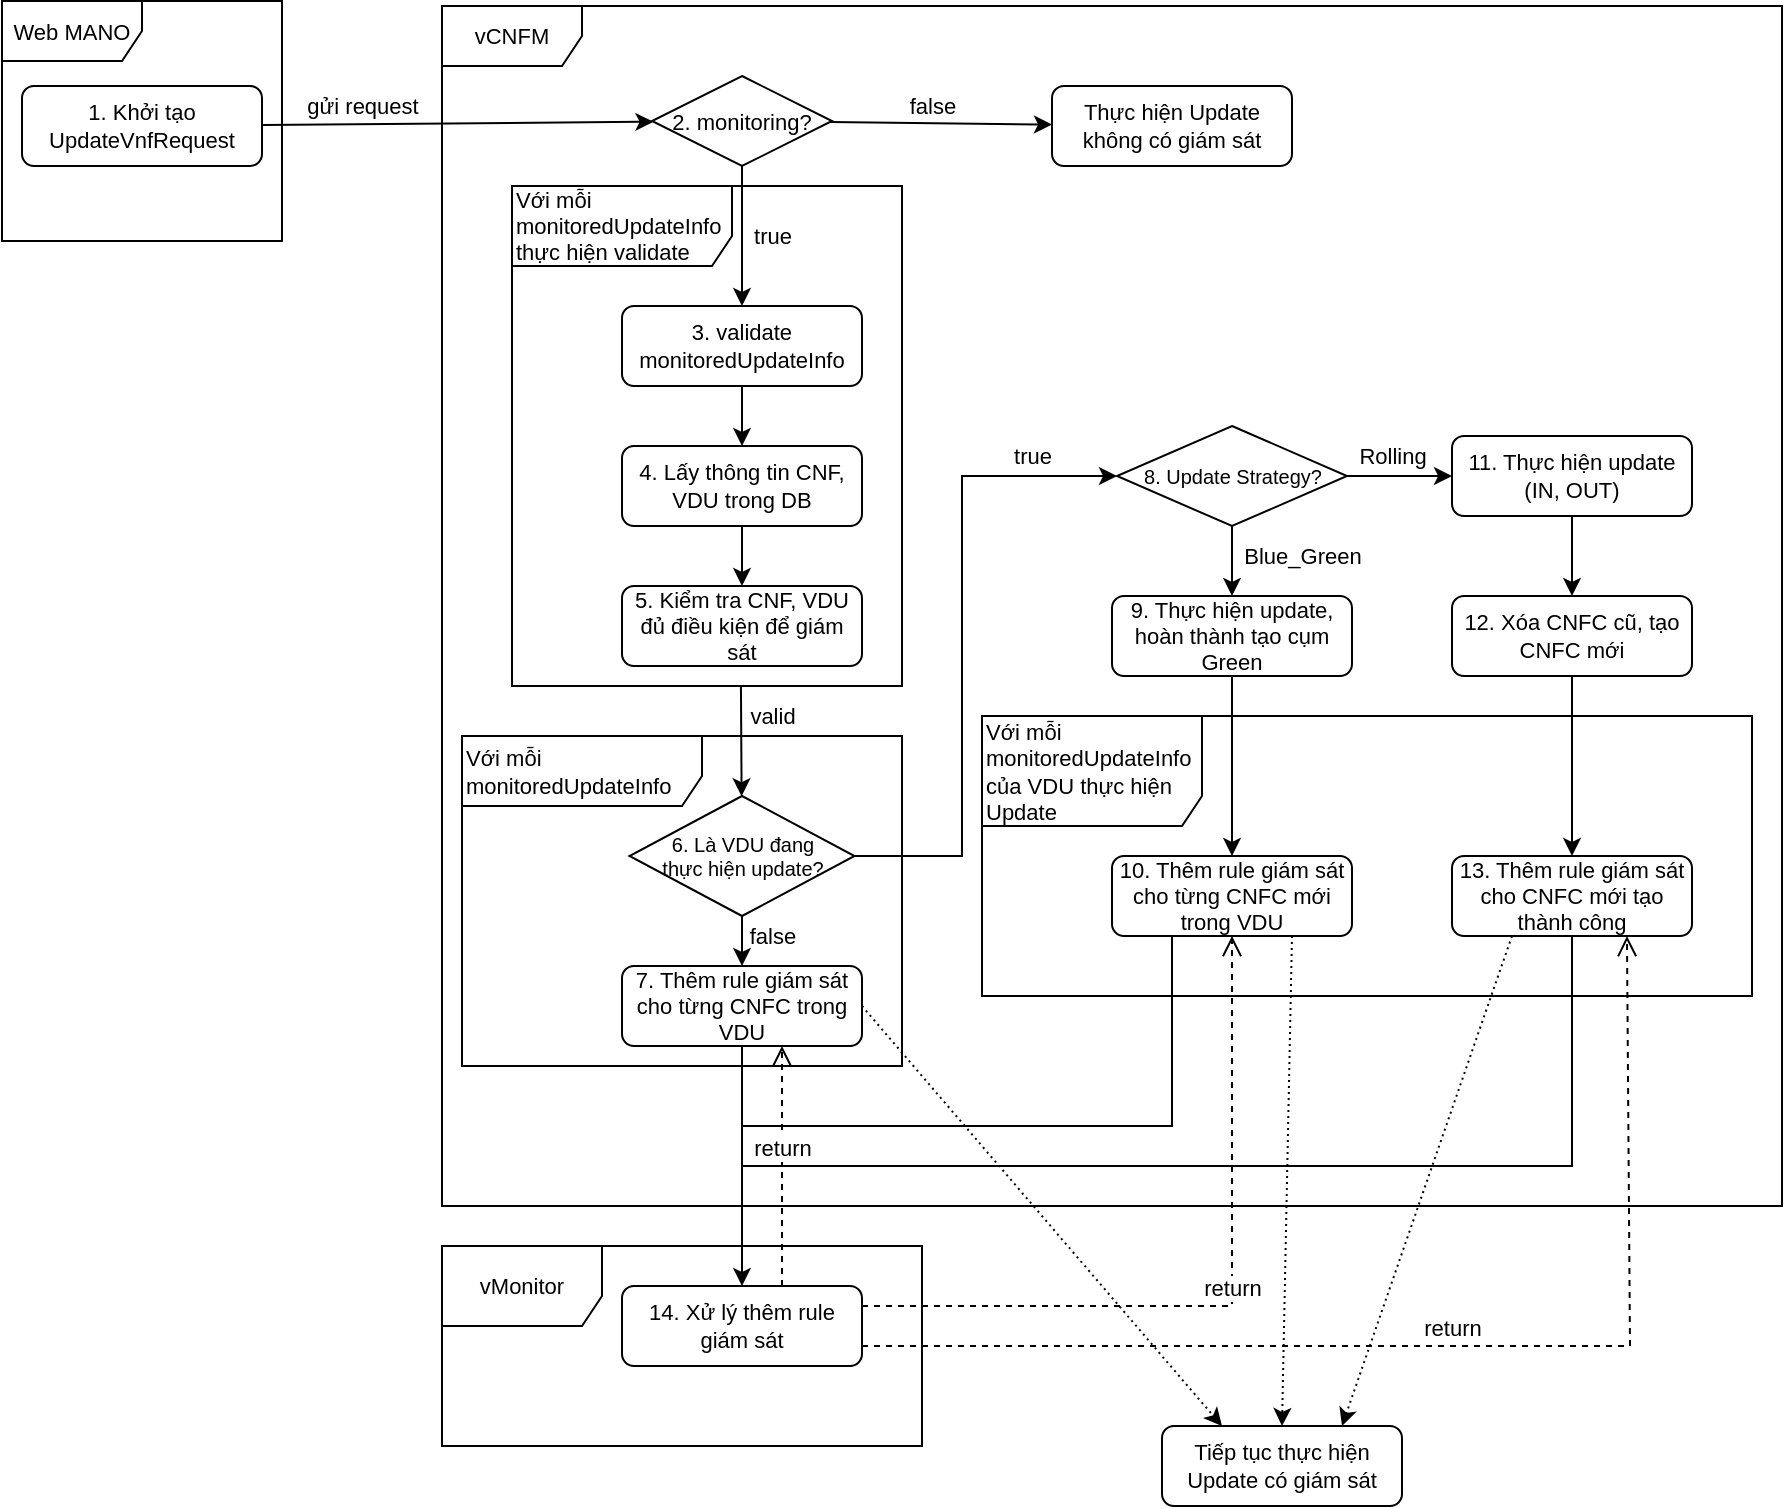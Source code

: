<mxfile version="22.1.7" type="github" pages="8">
  <diagram name="Trang-1" id="4NF1SX2Zl0v4paSwMD6_">
    <mxGraphModel dx="2074" dy="1111" grid="1" gridSize="10" guides="1" tooltips="1" connect="1" arrows="1" fold="1" page="1" pageScale="1" pageWidth="1169" pageHeight="827" math="0" shadow="0">
      <root>
        <mxCell id="0" />
        <mxCell id="1" parent="0" />
        <mxCell id="18ZbggmuUgCVSDo4UCOA-19" value="vCNFM" style="shape=umlFrame;whiteSpace=wrap;html=1;pointerEvents=0;width=70;height=30;fontSize=11;" parent="1" vertex="1">
          <mxGeometry x="280" y="40" width="670" height="600" as="geometry" />
        </mxCell>
        <mxCell id="18ZbggmuUgCVSDo4UCOA-18" value="Web MANO" style="shape=umlFrame;whiteSpace=wrap;html=1;pointerEvents=0;width=70;height=30;fontSize=11;" parent="1" vertex="1">
          <mxGeometry x="60" y="37.5" width="140" height="120" as="geometry" />
        </mxCell>
        <mxCell id="18ZbggmuUgCVSDo4UCOA-20" value="vMonitor" style="shape=umlFrame;whiteSpace=wrap;html=1;pointerEvents=0;width=80;height=40;fontSize=11;" parent="1" vertex="1">
          <mxGeometry x="280" y="660" width="240" height="100" as="geometry" />
        </mxCell>
        <mxCell id="18ZbggmuUgCVSDo4UCOA-21" value="1. Khởi tạo UpdateVnfRequest" style="rounded=1;whiteSpace=wrap;html=1;fontSize=11;" parent="1" vertex="1">
          <mxGeometry x="70" y="80" width="120" height="40" as="geometry" />
        </mxCell>
        <mxCell id="18ZbggmuUgCVSDo4UCOA-22" value="" style="endArrow=classic;html=1;rounded=0;fontSize=11;" parent="1" source="18ZbggmuUgCVSDo4UCOA-21" target="18ZbggmuUgCVSDo4UCOA-24" edge="1">
          <mxGeometry width="50" height="50" relative="1" as="geometry">
            <mxPoint x="320" y="210" as="sourcePoint" />
            <mxPoint x="360" y="100" as="targetPoint" />
          </mxGeometry>
        </mxCell>
        <mxCell id="18ZbggmuUgCVSDo4UCOA-23" value="gửi request" style="text;html=1;align=center;verticalAlign=middle;resizable=0;points=[];autosize=1;strokeColor=none;fillColor=none;fontSize=11;" parent="1" vertex="1">
          <mxGeometry x="200" y="75" width="80" height="30" as="geometry" />
        </mxCell>
        <mxCell id="18ZbggmuUgCVSDo4UCOA-24" value="2. monitoring?" style="rhombus;whiteSpace=wrap;html=1;fontSize=11;" parent="1" vertex="1">
          <mxGeometry x="385" y="75" width="90" height="45" as="geometry" />
        </mxCell>
        <mxCell id="18ZbggmuUgCVSDo4UCOA-27" value="Với mỗi monitoredUpdateInfo&lt;br&gt;thực hiện validate" style="shape=umlFrame;whiteSpace=wrap;html=1;pointerEvents=0;width=110;height=40;align=left;fontSize=11;" parent="1" vertex="1">
          <mxGeometry x="315" y="130" width="195" height="250" as="geometry" />
        </mxCell>
        <mxCell id="18ZbggmuUgCVSDo4UCOA-25" value="" style="endArrow=classic;html=1;rounded=0;fontSize=11;" parent="1" source="18ZbggmuUgCVSDo4UCOA-24" target="KYlHpwyksLRRl4I-zzkg-1" edge="1">
          <mxGeometry width="50" height="50" relative="1" as="geometry">
            <mxPoint x="600" y="200" as="sourcePoint" />
            <mxPoint x="430.0" y="260" as="targetPoint" />
          </mxGeometry>
        </mxCell>
        <mxCell id="18ZbggmuUgCVSDo4UCOA-28" value="4. Lấy thông tin CNF, VDU trong DB" style="rounded=1;whiteSpace=wrap;html=1;fontSize=11;" parent="1" vertex="1">
          <mxGeometry x="370" y="260" width="120" height="40" as="geometry" />
        </mxCell>
        <mxCell id="18ZbggmuUgCVSDo4UCOA-31" value="7. Thêm rule giám sát cho từng CNFC trong VDU" style="rounded=1;whiteSpace=wrap;html=1;fontSize=11;" parent="1" vertex="1">
          <mxGeometry x="370" y="520" width="120" height="40" as="geometry" />
        </mxCell>
        <mxCell id="18ZbggmuUgCVSDo4UCOA-32" value="14. Xử lý thêm rule giám sát" style="rounded=1;whiteSpace=wrap;html=1;fontSize=11;" parent="1" vertex="1">
          <mxGeometry x="370" y="680" width="120" height="40" as="geometry" />
        </mxCell>
        <mxCell id="18ZbggmuUgCVSDo4UCOA-36" value="8. Update Strategy?" style="rhombus;whiteSpace=wrap;html=1;fontSize=10;" parent="1" vertex="1">
          <mxGeometry x="617.5" y="250" width="115" height="50" as="geometry" />
        </mxCell>
        <mxCell id="18ZbggmuUgCVSDo4UCOA-37" value="11. Thực hiện update &lt;br&gt;(IN, OUT)" style="rounded=1;whiteSpace=wrap;html=1;fontSize=11;" parent="1" vertex="1">
          <mxGeometry x="785" y="255" width="120" height="40" as="geometry" />
        </mxCell>
        <mxCell id="18ZbggmuUgCVSDo4UCOA-38" value="Rolling" style="text;html=1;align=center;verticalAlign=middle;resizable=0;points=[];autosize=1;strokeColor=none;fillColor=none;fontSize=11;" parent="1" vertex="1">
          <mxGeometry x="725" y="250" width="60" height="30" as="geometry" />
        </mxCell>
        <mxCell id="18ZbggmuUgCVSDo4UCOA-39" value="Blue_Green" style="text;html=1;align=center;verticalAlign=middle;resizable=0;points=[];autosize=1;strokeColor=none;fillColor=none;fontSize=11;" parent="1" vertex="1">
          <mxGeometry x="670" y="300" width="80" height="30" as="geometry" />
        </mxCell>
        <mxCell id="18ZbggmuUgCVSDo4UCOA-40" value="9. Thực hiện update, hoàn thành tạo cụm Green" style="rounded=1;whiteSpace=wrap;html=1;fontSize=11;" parent="1" vertex="1">
          <mxGeometry x="615" y="335" width="120" height="40" as="geometry" />
        </mxCell>
        <mxCell id="18ZbggmuUgCVSDo4UCOA-42" value="" style="endArrow=classic;html=1;rounded=0;fontSize=11;" parent="1" source="18ZbggmuUgCVSDo4UCOA-28" edge="1">
          <mxGeometry width="50" height="50" relative="1" as="geometry">
            <mxPoint x="440" y="195" as="sourcePoint" />
            <mxPoint x="430.0" y="330" as="targetPoint" />
          </mxGeometry>
        </mxCell>
        <mxCell id="18ZbggmuUgCVSDo4UCOA-43" value="" style="endArrow=classic;html=1;rounded=0;fontSize=11;exitX=0.587;exitY=0.998;exitDx=0;exitDy=0;exitPerimeter=0;" parent="1" source="18ZbggmuUgCVSDo4UCOA-27" target="g997TIK13bWlAF3J5WhX-3" edge="1">
          <mxGeometry width="50" height="50" relative="1" as="geometry">
            <mxPoint x="430.0" y="390" as="sourcePoint" />
            <mxPoint x="430.0" y="420" as="targetPoint" />
          </mxGeometry>
        </mxCell>
        <mxCell id="18ZbggmuUgCVSDo4UCOA-44" value="" style="endArrow=classic;html=1;rounded=0;fontSize=11;" parent="1" target="18ZbggmuUgCVSDo4UCOA-31" edge="1">
          <mxGeometry width="50" height="50" relative="1" as="geometry">
            <mxPoint x="430.0" y="480" as="sourcePoint" />
            <mxPoint x="440" y="450" as="targetPoint" />
          </mxGeometry>
        </mxCell>
        <mxCell id="18ZbggmuUgCVSDo4UCOA-45" value="" style="endArrow=classic;html=1;rounded=0;fontSize=11;" parent="1" source="g997TIK13bWlAF3J5WhX-3" target="18ZbggmuUgCVSDo4UCOA-36" edge="1">
          <mxGeometry width="50" height="50" relative="1" as="geometry">
            <mxPoint x="486.25" y="380" as="sourcePoint" />
            <mxPoint x="515" y="345" as="targetPoint" />
            <Array as="points">
              <mxPoint x="540" y="465" />
              <mxPoint x="540" y="275" />
            </Array>
          </mxGeometry>
        </mxCell>
        <mxCell id="18ZbggmuUgCVSDo4UCOA-46" value="" style="endArrow=classic;html=1;rounded=0;fontSize=11;" parent="1" source="18ZbggmuUgCVSDo4UCOA-36" target="18ZbggmuUgCVSDo4UCOA-37" edge="1">
          <mxGeometry width="50" height="50" relative="1" as="geometry">
            <mxPoint x="601" y="285" as="sourcePoint" />
            <mxPoint x="635" y="285" as="targetPoint" />
          </mxGeometry>
        </mxCell>
        <mxCell id="18ZbggmuUgCVSDo4UCOA-47" value="" style="endArrow=classic;html=1;rounded=0;fontSize=11;" parent="1" source="18ZbggmuUgCVSDo4UCOA-36" target="18ZbggmuUgCVSDo4UCOA-40" edge="1">
          <mxGeometry width="50" height="50" relative="1" as="geometry">
            <mxPoint x="545" y="315" as="sourcePoint" />
            <mxPoint x="545" y="345" as="targetPoint" />
          </mxGeometry>
        </mxCell>
        <mxCell id="18ZbggmuUgCVSDo4UCOA-49" value="12. Xóa CNFC cũ, tạo CNFC mới" style="rounded=1;whiteSpace=wrap;html=1;fontSize=11;" parent="1" vertex="1">
          <mxGeometry x="785" y="335" width="120" height="40" as="geometry" />
        </mxCell>
        <mxCell id="18ZbggmuUgCVSDo4UCOA-50" value="13. Thêm rule giám sát cho CNFC mới tạo thành công" style="rounded=1;whiteSpace=wrap;html=1;fontSize=11;" parent="1" vertex="1">
          <mxGeometry x="785" y="465" width="120" height="40" as="geometry" />
        </mxCell>
        <mxCell id="18ZbggmuUgCVSDo4UCOA-51" value="true" style="text;html=1;align=center;verticalAlign=middle;resizable=0;points=[];autosize=1;strokeColor=none;fillColor=none;fontSize=11;" parent="1" vertex="1">
          <mxGeometry x="555" y="250" width="40" height="30" as="geometry" />
        </mxCell>
        <mxCell id="18ZbggmuUgCVSDo4UCOA-52" value="valid" style="text;html=1;align=center;verticalAlign=middle;resizable=0;points=[];autosize=1;strokeColor=none;fillColor=none;fontSize=11;" parent="1" vertex="1">
          <mxGeometry x="420" y="380" width="50" height="30" as="geometry" />
        </mxCell>
        <mxCell id="18ZbggmuUgCVSDo4UCOA-53" value="" style="endArrow=classic;html=1;rounded=0;fontSize=11;" parent="1" source="18ZbggmuUgCVSDo4UCOA-31" target="18ZbggmuUgCVSDo4UCOA-32" edge="1">
          <mxGeometry width="50" height="50" relative="1" as="geometry">
            <mxPoint x="440" y="490" as="sourcePoint" />
            <mxPoint x="440" y="520" as="targetPoint" />
          </mxGeometry>
        </mxCell>
        <mxCell id="18ZbggmuUgCVSDo4UCOA-55" value="" style="endArrow=classic;html=1;rounded=0;fontSize=11;" parent="1" source="18ZbggmuUgCVSDo4UCOA-37" target="18ZbggmuUgCVSDo4UCOA-49" edge="1">
          <mxGeometry width="50" height="50" relative="1" as="geometry">
            <mxPoint x="515" y="385" as="sourcePoint" />
            <mxPoint x="515" y="415" as="targetPoint" />
          </mxGeometry>
        </mxCell>
        <mxCell id="18ZbggmuUgCVSDo4UCOA-56" value="Với mỗi monitoredUpdateInfo của VDU thực hiện Update" style="shape=umlFrame;whiteSpace=wrap;html=1;pointerEvents=0;width=110;height=55;align=left;fontSize=11;" parent="1" vertex="1">
          <mxGeometry x="550" y="395" width="385" height="140" as="geometry" />
        </mxCell>
        <mxCell id="18ZbggmuUgCVSDo4UCOA-57" value="10. Thêm rule giám sát cho từng CNFC mới trong VDU" style="rounded=1;whiteSpace=wrap;html=1;fontSize=11;" parent="1" vertex="1">
          <mxGeometry x="615" y="465" width="120" height="40" as="geometry" />
        </mxCell>
        <mxCell id="18ZbggmuUgCVSDo4UCOA-58" value="" style="endArrow=classic;html=1;rounded=0;fontSize=11;" parent="1" source="18ZbggmuUgCVSDo4UCOA-49" target="18ZbggmuUgCVSDo4UCOA-50" edge="1">
          <mxGeometry width="50" height="50" relative="1" as="geometry">
            <mxPoint x="685" y="385" as="sourcePoint" />
            <mxPoint x="845" y="505" as="targetPoint" />
            <Array as="points" />
          </mxGeometry>
        </mxCell>
        <mxCell id="18ZbggmuUgCVSDo4UCOA-59" value="" style="endArrow=classic;html=1;rounded=0;fontSize=11;" parent="1" source="18ZbggmuUgCVSDo4UCOA-40" target="18ZbggmuUgCVSDo4UCOA-57" edge="1">
          <mxGeometry width="50" height="50" relative="1" as="geometry">
            <mxPoint x="675.0" y="575" as="sourcePoint" />
            <mxPoint x="515" y="415" as="targetPoint" />
          </mxGeometry>
        </mxCell>
        <mxCell id="18ZbggmuUgCVSDo4UCOA-61" value="false" style="text;html=1;align=center;verticalAlign=middle;resizable=0;points=[];autosize=1;strokeColor=none;fillColor=none;fontSize=11;" parent="1" vertex="1">
          <mxGeometry x="500" y="75" width="50" height="30" as="geometry" />
        </mxCell>
        <mxCell id="18ZbggmuUgCVSDo4UCOA-62" value="true" style="text;html=1;align=center;verticalAlign=middle;resizable=0;points=[];autosize=1;strokeColor=none;fillColor=none;fontSize=11;" parent="1" vertex="1">
          <mxGeometry x="425" y="140" width="40" height="30" as="geometry" />
        </mxCell>
        <mxCell id="18ZbggmuUgCVSDo4UCOA-63" value="" style="endArrow=classic;html=1;rounded=0;fontSize=11;" parent="1" source="18ZbggmuUgCVSDo4UCOA-24" target="18ZbggmuUgCVSDo4UCOA-64" edge="1">
          <mxGeometry width="50" height="50" relative="1" as="geometry">
            <mxPoint x="480" y="100" as="sourcePoint" />
            <mxPoint x="540" y="100" as="targetPoint" />
          </mxGeometry>
        </mxCell>
        <mxCell id="18ZbggmuUgCVSDo4UCOA-64" value="Thực hiện Update không có giám sát" style="rounded=1;whiteSpace=wrap;html=1;fontSize=11;" parent="1" vertex="1">
          <mxGeometry x="585" y="80" width="120" height="40" as="geometry" />
        </mxCell>
        <mxCell id="18ZbggmuUgCVSDo4UCOA-67" value="" style="endArrow=none;html=1;rounded=0;fontSize=11;endFill=0;exitX=0.25;exitY=1;exitDx=0;exitDy=0;" parent="1" source="18ZbggmuUgCVSDo4UCOA-57" edge="1">
          <mxGeometry width="50" height="50" relative="1" as="geometry">
            <mxPoint x="440" y="560" as="sourcePoint" />
            <mxPoint x="430" y="600" as="targetPoint" />
            <Array as="points">
              <mxPoint x="645" y="600" />
            </Array>
          </mxGeometry>
        </mxCell>
        <mxCell id="18ZbggmuUgCVSDo4UCOA-68" value="" style="endArrow=none;html=1;rounded=0;fontSize=11;endFill=0;" parent="1" source="18ZbggmuUgCVSDo4UCOA-50" edge="1">
          <mxGeometry width="50" height="50" relative="1" as="geometry">
            <mxPoint x="525" y="465" as="sourcePoint" />
            <mxPoint x="430" y="620" as="targetPoint" />
            <Array as="points">
              <mxPoint x="845" y="620" />
            </Array>
          </mxGeometry>
        </mxCell>
        <mxCell id="g997TIK13bWlAF3J5WhX-1" value="false" style="text;html=1;align=center;verticalAlign=middle;resizable=0;points=[];autosize=1;strokeColor=none;fillColor=none;fontSize=11;" parent="1" vertex="1">
          <mxGeometry x="420" y="490" width="50" height="30" as="geometry" />
        </mxCell>
        <mxCell id="g997TIK13bWlAF3J5WhX-2" value="5. Kiểm tra CNF, VDU đủ điều kiện để giám sát" style="rounded=1;whiteSpace=wrap;html=1;fontSize=11;" parent="1" vertex="1">
          <mxGeometry x="370" y="330" width="120" height="40" as="geometry" />
        </mxCell>
        <mxCell id="g997TIK13bWlAF3J5WhX-3" value="6. Là VDU đang &lt;br&gt;thực hiện update?" style="rhombus;whiteSpace=wrap;html=1;fontSize=10;" parent="1" vertex="1">
          <mxGeometry x="373.75" y="435" width="112.5" height="60" as="geometry" />
        </mxCell>
        <mxCell id="g997TIK13bWlAF3J5WhX-4" value="Với mỗi monitoredUpdateInfo" style="shape=umlFrame;whiteSpace=wrap;html=1;pointerEvents=0;width=120;height=35;align=left;fontSize=11;" parent="1" vertex="1">
          <mxGeometry x="290" y="405" width="220" height="165" as="geometry" />
        </mxCell>
        <mxCell id="KYlHpwyksLRRl4I-zzkg-1" value="3. validate&lt;br&gt;monitoredUpdateInfo" style="rounded=1;whiteSpace=wrap;html=1;fontSize=11;" parent="1" vertex="1">
          <mxGeometry x="370" y="190" width="120" height="40" as="geometry" />
        </mxCell>
        <mxCell id="KYlHpwyksLRRl4I-zzkg-2" value="" style="endArrow=classic;html=1;rounded=0;fontSize=11;" parent="1" source="KYlHpwyksLRRl4I-zzkg-1" target="18ZbggmuUgCVSDo4UCOA-28" edge="1">
          <mxGeometry width="50" height="50" relative="1" as="geometry">
            <mxPoint x="440" y="310" as="sourcePoint" />
            <mxPoint x="440.0" y="340" as="targetPoint" />
          </mxGeometry>
        </mxCell>
        <mxCell id="KYlHpwyksLRRl4I-zzkg-3" value="return" style="html=1;verticalAlign=bottom;endArrow=open;dashed=1;endSize=8;curved=0;rounded=0;" parent="1" edge="1">
          <mxGeometry relative="1" as="geometry">
            <mxPoint x="450" y="680" as="sourcePoint" />
            <mxPoint x="450" y="560" as="targetPoint" />
          </mxGeometry>
        </mxCell>
        <mxCell id="KYlHpwyksLRRl4I-zzkg-4" value="return" style="html=1;verticalAlign=bottom;endArrow=open;dashed=1;endSize=8;curved=0;rounded=0;exitX=1;exitY=0.25;exitDx=0;exitDy=0;" parent="1" source="18ZbggmuUgCVSDo4UCOA-32" target="18ZbggmuUgCVSDo4UCOA-57" edge="1">
          <mxGeometry relative="1" as="geometry">
            <mxPoint x="460" y="690" as="sourcePoint" />
            <mxPoint x="460" y="570" as="targetPoint" />
            <Array as="points">
              <mxPoint x="675" y="690" />
            </Array>
          </mxGeometry>
        </mxCell>
        <mxCell id="KYlHpwyksLRRl4I-zzkg-5" value="return" style="html=1;verticalAlign=bottom;endArrow=open;dashed=1;endSize=8;curved=0;rounded=0;exitX=1;exitY=0.75;exitDx=0;exitDy=0;entryX=0.729;entryY=1.001;entryDx=0;entryDy=0;entryPerimeter=0;" parent="1" source="18ZbggmuUgCVSDo4UCOA-32" target="18ZbggmuUgCVSDo4UCOA-50" edge="1">
          <mxGeometry relative="1" as="geometry">
            <mxPoint x="500" y="700" as="sourcePoint" />
            <mxPoint x="874" y="510" as="targetPoint" />
            <Array as="points">
              <mxPoint x="710" y="710" />
              <mxPoint x="874" y="710" />
            </Array>
          </mxGeometry>
        </mxCell>
        <mxCell id="KYlHpwyksLRRl4I-zzkg-6" value="Tiếp tục thực hiện Update có giám sát" style="rounded=1;whiteSpace=wrap;html=1;fontSize=11;" parent="1" vertex="1">
          <mxGeometry x="640" y="750" width="120" height="40" as="geometry" />
        </mxCell>
        <mxCell id="KYlHpwyksLRRl4I-zzkg-10" value="" style="endArrow=classic;html=1;rounded=0;exitX=1;exitY=0.5;exitDx=0;exitDy=0;entryX=0.25;entryY=0;entryDx=0;entryDy=0;dashed=1;dashPattern=1 2;" parent="1" source="18ZbggmuUgCVSDo4UCOA-31" target="KYlHpwyksLRRl4I-zzkg-6" edge="1">
          <mxGeometry width="50" height="50" relative="1" as="geometry">
            <mxPoint x="450" y="630" as="sourcePoint" />
            <mxPoint x="500" y="580" as="targetPoint" />
          </mxGeometry>
        </mxCell>
        <mxCell id="KYlHpwyksLRRl4I-zzkg-11" value="" style="endArrow=classic;html=1;rounded=0;exitX=0.75;exitY=1;exitDx=0;exitDy=0;entryX=0.5;entryY=0;entryDx=0;entryDy=0;dashed=1;dashPattern=1 2;" parent="1" source="18ZbggmuUgCVSDo4UCOA-57" target="KYlHpwyksLRRl4I-zzkg-6" edge="1">
          <mxGeometry width="50" height="50" relative="1" as="geometry">
            <mxPoint x="610" y="800" as="sourcePoint" />
            <mxPoint x="719" y="760" as="targetPoint" />
          </mxGeometry>
        </mxCell>
        <mxCell id="KYlHpwyksLRRl4I-zzkg-12" value="" style="endArrow=classic;html=1;rounded=0;exitX=0.25;exitY=1;exitDx=0;exitDy=0;entryX=0.75;entryY=0;entryDx=0;entryDy=0;dashed=1;dashPattern=1 2;" parent="1" source="18ZbggmuUgCVSDo4UCOA-50" target="KYlHpwyksLRRl4I-zzkg-6" edge="1">
          <mxGeometry width="50" height="50" relative="1" as="geometry">
            <mxPoint x="715" y="515" as="sourcePoint" />
            <mxPoint x="740" y="760" as="targetPoint" />
          </mxGeometry>
        </mxCell>
      </root>
    </mxGraphModel>
  </diagram>
  <diagram id="shC6sMmtLdm_GPSAQfC7" name="Trang-2">
    <mxGraphModel dx="3243" dy="1111" grid="1" gridSize="10" guides="1" tooltips="1" connect="1" arrows="1" fold="1" page="1" pageScale="1" pageWidth="1169" pageHeight="827" math="0" shadow="0">
      <root>
        <mxCell id="0" />
        <mxCell id="1" parent="0" />
        <mxCell id="IpuA87e2SaVdLDWuygMU-1" value="vMonitor" style="shape=umlFrame;whiteSpace=wrap;html=1;pointerEvents=0;width=80;height=40;fontSize=11;" parent="1" vertex="1">
          <mxGeometry x="-20" y="200" width="730" height="140" as="geometry" />
        </mxCell>
        <mxCell id="IpuA87e2SaVdLDWuygMU-2" value="1. Nhận Alert" style="rounded=1;whiteSpace=wrap;html=1;fontSize=11;" parent="1" vertex="1">
          <mxGeometry x="140" y="260" width="120" height="40" as="geometry" />
        </mxCell>
        <mxCell id="IpuA87e2SaVdLDWuygMU-3" value="Prometheus" style="ellipse;whiteSpace=wrap;html=1;" parent="1" vertex="1">
          <mxGeometry x="50" y="80" width="120" height="80" as="geometry" />
        </mxCell>
        <mxCell id="IpuA87e2SaVdLDWuygMU-4" value="VictoriaMetric" style="ellipse;whiteSpace=wrap;html=1;" parent="1" vertex="1">
          <mxGeometry x="260" y="80" width="120" height="80" as="geometry" />
        </mxCell>
        <mxCell id="IpuA87e2SaVdLDWuygMU-5" value="" style="endArrow=classic;html=1;rounded=0;" parent="1" source="IpuA87e2SaVdLDWuygMU-3" target="IpuA87e2SaVdLDWuygMU-2" edge="1">
          <mxGeometry width="50" height="50" relative="1" as="geometry">
            <mxPoint x="570" y="330" as="sourcePoint" />
            <mxPoint x="620" y="280" as="targetPoint" />
          </mxGeometry>
        </mxCell>
        <mxCell id="IpuA87e2SaVdLDWuygMU-6" value="" style="endArrow=classic;html=1;rounded=0;" parent="1" source="IpuA87e2SaVdLDWuygMU-4" target="IpuA87e2SaVdLDWuygMU-2" edge="1">
          <mxGeometry width="50" height="50" relative="1" as="geometry">
            <mxPoint x="126" y="89" as="sourcePoint" />
            <mxPoint x="202" y="270" as="targetPoint" />
          </mxGeometry>
        </mxCell>
        <mxCell id="IpuA87e2SaVdLDWuygMU-7" value="2. Tạo ExtendedAlarm" style="rounded=1;whiteSpace=wrap;html=1;fontSize=11;" parent="1" vertex="1">
          <mxGeometry x="310" y="260" width="120" height="40" as="geometry" />
        </mxCell>
        <mxCell id="IpuA87e2SaVdLDWuygMU-8" value="3. Gửi thông báo ExtendedThresholdNotification cho CNFM" style="rounded=1;whiteSpace=wrap;html=1;fontSize=11;" parent="1" vertex="1">
          <mxGeometry x="500" y="247.5" width="170" height="65" as="geometry" />
        </mxCell>
        <mxCell id="IpuA87e2SaVdLDWuygMU-9" value="vCNFM" style="shape=umlFrame;whiteSpace=wrap;html=1;pointerEvents=0;width=80;height=40;fontSize=11;" parent="1" vertex="1">
          <mxGeometry x="-20" y="400" width="730" height="300" as="geometry" />
        </mxCell>
        <mxCell id="IpuA87e2SaVdLDWuygMU-10" value="4. Nhận ExtendedThresholdNotification&amp;nbsp;&lt;br&gt;&amp;nbsp;" style="rounded=1;whiteSpace=wrap;html=1;fontSize=11;" parent="1" vertex="1">
          <mxGeometry x="502" y="505.01" width="165" height="50" as="geometry" />
        </mxCell>
        <mxCell id="IpuA87e2SaVdLDWuygMU-16" value="" style="endArrow=classic;html=1;rounded=0;" parent="1" source="IpuA87e2SaVdLDWuygMU-2" target="IpuA87e2SaVdLDWuygMU-7" edge="1">
          <mxGeometry width="50" height="50" relative="1" as="geometry">
            <mxPoint x="600" y="450" as="sourcePoint" />
            <mxPoint x="650" y="400" as="targetPoint" />
          </mxGeometry>
        </mxCell>
        <mxCell id="IpuA87e2SaVdLDWuygMU-17" value="" style="endArrow=classic;html=1;rounded=0;" parent="1" source="IpuA87e2SaVdLDWuygMU-7" target="IpuA87e2SaVdLDWuygMU-8" edge="1">
          <mxGeometry width="50" height="50" relative="1" as="geometry">
            <mxPoint x="270" y="290" as="sourcePoint" />
            <mxPoint x="320" y="290" as="targetPoint" />
          </mxGeometry>
        </mxCell>
        <mxCell id="IpuA87e2SaVdLDWuygMU-18" value="" style="endArrow=classic;html=1;rounded=0;" parent="1" source="IpuA87e2SaVdLDWuygMU-8" target="IpuA87e2SaVdLDWuygMU-10" edge="1">
          <mxGeometry width="50" height="50" relative="1" as="geometry">
            <mxPoint x="440" y="290" as="sourcePoint" />
            <mxPoint x="490" y="290" as="targetPoint" />
          </mxGeometry>
        </mxCell>
        <mxCell id="IpuA87e2SaVdLDWuygMU-19" value="" style="endArrow=classic;html=1;rounded=0;" parent="1" source="IpuA87e2SaVdLDWuygMU-10" edge="1">
          <mxGeometry width="50" height="50" relative="1" as="geometry">
            <mxPoint x="600" y="590" as="sourcePoint" />
            <mxPoint x="450" y="530" as="targetPoint" />
          </mxGeometry>
        </mxCell>
        <mxCell id="IpuA87e2SaVdLDWuygMU-20" value="" style="endArrow=classic;html=1;rounded=0;" parent="1" source="IpuA87e2SaVdLDWuygMU-22" target="IpuA87e2SaVdLDWuygMU-24" edge="1">
          <mxGeometry width="50" height="50" relative="1" as="geometry">
            <mxPoint x="280" y="533.984" as="sourcePoint" />
            <mxPoint x="237.621" y="535.971" as="targetPoint" />
          </mxGeometry>
        </mxCell>
        <mxCell id="IpuA87e2SaVdLDWuygMU-22" value="5. notification có chứa lcmOperationType?" style="rhombus;whiteSpace=wrap;html=1;fontSize=11;" parent="1" vertex="1">
          <mxGeometry x="290" y="493.75" width="160" height="72.5" as="geometry" />
        </mxCell>
        <mxCell id="IpuA87e2SaVdLDWuygMU-24" value="" style="rhombus;whiteSpace=wrap;html=1;" parent="1" vertex="1">
          <mxGeometry x="197.62" y="512.99" width="52.38" height="34.03" as="geometry" />
        </mxCell>
        <mxCell id="IpuA87e2SaVdLDWuygMU-25" value="6. Xử lý scale với thông tin notification" style="rounded=1;whiteSpace=wrap;html=1;" parent="1" vertex="1">
          <mxGeometry x="163.81" y="410" width="120" height="60" as="geometry" />
        </mxCell>
        <mxCell id="IpuA87e2SaVdLDWuygMU-26" value="7. Xử lý heal với thông tin notification" style="rounded=1;whiteSpace=wrap;html=1;" parent="1" vertex="1">
          <mxGeometry x="30" y="500" width="120" height="60" as="geometry" />
        </mxCell>
        <mxCell id="IpuA87e2SaVdLDWuygMU-27" value="" style="endArrow=classic;html=1;rounded=0;" parent="1" source="IpuA87e2SaVdLDWuygMU-24" target="IpuA87e2SaVdLDWuygMU-25" edge="1">
          <mxGeometry width="50" height="50" relative="1" as="geometry">
            <mxPoint x="300" y="540" as="sourcePoint" />
            <mxPoint x="260" y="540" as="targetPoint" />
          </mxGeometry>
        </mxCell>
        <mxCell id="IpuA87e2SaVdLDWuygMU-28" value="" style="endArrow=classic;html=1;rounded=0;" parent="1" source="IpuA87e2SaVdLDWuygMU-24" target="IpuA87e2SaVdLDWuygMU-26" edge="1">
          <mxGeometry width="50" height="50" relative="1" as="geometry">
            <mxPoint x="300" y="540" as="sourcePoint" />
            <mxPoint x="260" y="540" as="targetPoint" />
          </mxGeometry>
        </mxCell>
        <mxCell id="IpuA87e2SaVdLDWuygMU-29" value="SCALE" style="text;html=1;align=center;verticalAlign=middle;resizable=0;points=[];autosize=1;strokeColor=none;fillColor=none;" parent="1" vertex="1">
          <mxGeometry x="215" y="482.99" width="60" height="30" as="geometry" />
        </mxCell>
        <mxCell id="IpuA87e2SaVdLDWuygMU-30" value="HEAL" style="text;html=1;align=center;verticalAlign=middle;resizable=0;points=[];autosize=1;strokeColor=none;fillColor=none;" parent="1" vertex="1">
          <mxGeometry x="150" y="500" width="50" height="30" as="geometry" />
        </mxCell>
        <mxCell id="IpuA87e2SaVdLDWuygMU-31" value="" style="endArrow=classic;html=1;rounded=0;" parent="1" source="IpuA87e2SaVdLDWuygMU-24" target="IpuA87e2SaVdLDWuygMU-32" edge="1">
          <mxGeometry width="50" height="50" relative="1" as="geometry">
            <mxPoint x="310" y="550" as="sourcePoint" />
            <mxPoint x="270" y="550" as="targetPoint" />
          </mxGeometry>
        </mxCell>
        <mxCell id="IpuA87e2SaVdLDWuygMU-32" value="8. Xử lý rollback Update/Upgrade với thông tin notification" style="rounded=1;whiteSpace=wrap;html=1;" parent="1" vertex="1">
          <mxGeometry x="163.81" y="620" width="120" height="60" as="geometry" />
        </mxCell>
        <mxCell id="IpuA87e2SaVdLDWuygMU-33" value="UPDATE/UPGRADE" style="text;html=1;align=center;verticalAlign=middle;resizable=0;points=[];autosize=1;strokeColor=none;fillColor=none;" parent="1" vertex="1">
          <mxGeometry x="215" y="570" width="130" height="30" as="geometry" />
        </mxCell>
      </root>
    </mxGraphModel>
  </diagram>
  <diagram id="af9e5DBcZmeAJeMUffl6" name="Trang-3">
    <mxGraphModel dx="2074" dy="1118" grid="1" gridSize="10" guides="1" tooltips="1" connect="1" arrows="1" fold="1" page="1" pageScale="1" pageWidth="1169" pageHeight="827" math="0" shadow="0">
      <root>
        <mxCell id="0" />
        <mxCell id="1" parent="0" />
        <mxCell id="V7j2xXn3NyzHGfP8Jly_-1" value="1. Tìm&amp;nbsp; đối tượng xảy ra lỗi" style="rounded=1;whiteSpace=wrap;html=1;" parent="1" vertex="1">
          <mxGeometry x="310" y="70" width="190" height="60" as="geometry" />
        </mxCell>
        <mxCell id="-v913ggNJyfl4kRV1xYC-1" value="" style="endArrow=classic;html=1;rounded=0;" parent="1" source="V7j2xXn3NyzHGfP8Jly_-1" target="-v913ggNJyfl4kRV1xYC-2" edge="1">
          <mxGeometry width="50" height="50" relative="1" as="geometry">
            <mxPoint x="730" y="230" as="sourcePoint" />
            <mxPoint x="780" y="180" as="targetPoint" />
          </mxGeometry>
        </mxCell>
        <mxCell id="-v913ggNJyfl4kRV1xYC-2" value="2. Kiểm tra đối tượng xảy ra lỗi có phải là VDU đang được giám sát hay không?" style="rounded=1;whiteSpace=wrap;html=1;" parent="1" vertex="1">
          <mxGeometry x="565" y="70" width="190" height="60" as="geometry" />
        </mxCell>
        <mxCell id="-v913ggNJyfl4kRV1xYC-3" value="" style="rhombus;whiteSpace=wrap;html=1;" parent="1" vertex="1">
          <mxGeometry x="840" y="80" width="50" height="40" as="geometry" />
        </mxCell>
        <mxCell id="-v913ggNJyfl4kRV1xYC-4" value="3. Lấy danh sách VnfLcmOpOcc tương ứng" style="rounded=1;whiteSpace=wrap;html=1;" parent="1" vertex="1">
          <mxGeometry x="770" y="180" width="190" height="60" as="geometry" />
        </mxCell>
        <mxCell id="-v913ggNJyfl4kRV1xYC-5" value="" style="endArrow=classic;html=1;rounded=0;" parent="1" source="-v913ggNJyfl4kRV1xYC-2" target="-v913ggNJyfl4kRV1xYC-3" edge="1">
          <mxGeometry width="50" height="50" relative="1" as="geometry">
            <mxPoint x="730" y="230" as="sourcePoint" />
            <mxPoint x="780" y="180" as="targetPoint" />
          </mxGeometry>
        </mxCell>
        <mxCell id="-v913ggNJyfl4kRV1xYC-6" value="" style="endArrow=classic;html=1;rounded=0;" parent="1" source="-v913ggNJyfl4kRV1xYC-3" target="-v913ggNJyfl4kRV1xYC-4" edge="1">
          <mxGeometry width="50" height="50" relative="1" as="geometry">
            <mxPoint x="730" y="230" as="sourcePoint" />
            <mxPoint x="780" y="180" as="targetPoint" />
          </mxGeometry>
        </mxCell>
        <mxCell id="-v913ggNJyfl4kRV1xYC-7" value="true" style="text;html=1;align=center;verticalAlign=middle;resizable=0;points=[];autosize=1;strokeColor=none;fillColor=none;" parent="1" vertex="1">
          <mxGeometry x="860" y="130" width="40" height="30" as="geometry" />
        </mxCell>
        <mxCell id="-v913ggNJyfl4kRV1xYC-8" value="5. Thêm lỗi vượt ngưỡng của đối tượng vào error message của VnfLcmOpOcc" style="rounded=1;whiteSpace=wrap;html=1;" parent="1" vertex="1">
          <mxGeometry x="240" y="180" width="190" height="60" as="geometry" />
        </mxCell>
        <mxCell id="-v913ggNJyfl4kRV1xYC-9" value="4. Trạng thái &lt;br&gt;operation?" style="rhombus;whiteSpace=wrap;html=1;" parent="1" vertex="1">
          <mxGeometry x="580" y="180" width="125" height="60" as="geometry" />
        </mxCell>
        <mxCell id="-v913ggNJyfl4kRV1xYC-10" value="" style="endArrow=classic;html=1;rounded=0;" parent="1" source="-v913ggNJyfl4kRV1xYC-4" target="-v913ggNJyfl4kRV1xYC-9" edge="1">
          <mxGeometry width="50" height="50" relative="1" as="geometry">
            <mxPoint x="510" y="110" as="sourcePoint" />
            <mxPoint x="575" y="110" as="targetPoint" />
          </mxGeometry>
        </mxCell>
        <mxCell id="-v913ggNJyfl4kRV1xYC-11" value="" style="endArrow=classic;html=1;rounded=0;" parent="1" source="-v913ggNJyfl4kRV1xYC-9" target="-v913ggNJyfl4kRV1xYC-8" edge="1">
          <mxGeometry width="50" height="50" relative="1" as="geometry">
            <mxPoint x="730" y="430" as="sourcePoint" />
            <mxPoint x="510" y="210" as="targetPoint" />
          </mxGeometry>
        </mxCell>
        <mxCell id="-v913ggNJyfl4kRV1xYC-12" value="" style="endArrow=classic;html=1;rounded=0;" parent="1" source="-v913ggNJyfl4kRV1xYC-9" target="-v913ggNJyfl4kRV1xYC-13" edge="1">
          <mxGeometry width="50" height="50" relative="1" as="geometry">
            <mxPoint x="590" y="220" as="sourcePoint" />
            <mxPoint x="630" y="350" as="targetPoint" />
          </mxGeometry>
        </mxCell>
        <mxCell id="-v913ggNJyfl4kRV1xYC-13" value="6. Gọi hàm requestRollbackCnf với lỗi vượt ngưỡng của đối tượng" style="rounded=1;whiteSpace=wrap;html=1;" parent="1" vertex="1">
          <mxGeometry x="547.5" y="320" width="190" height="60" as="geometry" />
        </mxCell>
        <mxCell id="-v913ggNJyfl4kRV1xYC-14" value="FAILED_TEMP" style="text;html=1;align=center;verticalAlign=middle;resizable=0;points=[];autosize=1;strokeColor=none;fillColor=none;" parent="1" vertex="1">
          <mxGeometry x="460" y="180" width="100" height="30" as="geometry" />
        </mxCell>
        <mxCell id="-v913ggNJyfl4kRV1xYC-15" value="STARTING&lt;br&gt;PROCESSING" style="text;html=1;align=center;verticalAlign=middle;resizable=0;points=[];autosize=1;strokeColor=none;fillColor=none;" parent="1" vertex="1">
          <mxGeometry x="637.5" y="255" width="100" height="40" as="geometry" />
        </mxCell>
        <mxCell id="-v913ggNJyfl4kRV1xYC-16" value="ROLLING_BACK" style="text;html=1;align=center;verticalAlign=middle;resizable=0;points=[];autosize=1;strokeColor=none;fillColor=none;" parent="1" vertex="1">
          <mxGeometry x="450" y="210" width="120" height="30" as="geometry" />
        </mxCell>
        <mxCell id="D8bOXkySugMKlgxxn-5--1" value="Với mỗi VnfLcmOpOcc" style="shape=umlFrame;whiteSpace=wrap;html=1;pointerEvents=0;width=100;height=40;" parent="1" vertex="1">
          <mxGeometry x="130" y="150" width="620" height="260" as="geometry" />
        </mxCell>
      </root>
    </mxGraphModel>
  </diagram>
  <diagram id="9eoaK8Wh6pR8nHg5FiVA" name="Trang-4">
    <mxGraphModel dx="2074" dy="1945" grid="1" gridSize="10" guides="1" tooltips="1" connect="1" arrows="1" fold="1" page="1" pageScale="1" pageWidth="1169" pageHeight="827" math="0" shadow="0">
      <root>
        <mxCell id="0" />
        <mxCell id="1" parent="0" />
        <mxCell id="z2kSWhyrD3tZ7sdu_kcI-1" value="1. Hoàn thành luồng Update/Upgrade (thành công, lỗi)" style="rounded=1;whiteSpace=wrap;html=1;" parent="1" vertex="1">
          <mxGeometry x="130" y="20" width="190" height="60" as="geometry" />
        </mxCell>
        <mxCell id="z2kSWhyrD3tZ7sdu_kcI-2" value="" style="endArrow=classic;html=1;rounded=0;" parent="1" source="z2kSWhyrD3tZ7sdu_kcI-1" target="z2kSWhyrD3tZ7sdu_kcI-3" edge="1">
          <mxGeometry width="50" height="50" relative="1" as="geometry">
            <mxPoint x="540" y="420" as="sourcePoint" />
            <mxPoint x="590" y="370" as="targetPoint" />
          </mxGeometry>
        </mxCell>
        <mxCell id="z2kSWhyrD3tZ7sdu_kcI-3" value="2. Lấy danh sách MonitoredUpdateInfos trong VnfLcmOpOcc" style="rounded=1;whiteSpace=wrap;html=1;" parent="1" vertex="1">
          <mxGeometry x="130" y="140" width="190" height="60" as="geometry" />
        </mxCell>
        <mxCell id="x8zMuBKjFPMk0OLuDIi6-1" value="4. Request đến vMonitor xóa rule giám sát tương ứng, resolve các alarm đã raise" style="rounded=1;whiteSpace=wrap;html=1;" parent="1" vertex="1">
          <mxGeometry x="590" y="140" width="190" height="60" as="geometry" />
        </mxCell>
        <mxCell id="x8zMuBKjFPMk0OLuDIi6-3" value="Với mỗi phần tử" style="shape=umlFrame;whiteSpace=wrap;html=1;pointerEvents=0;width=80;height=40;" parent="1" vertex="1">
          <mxGeometry x="350" y="70" width="470" height="200" as="geometry" />
        </mxCell>
        <mxCell id="x8zMuBKjFPMk0OLuDIi6-6" value="vMonitor" style="shape=umlFrame;whiteSpace=wrap;html=1;pointerEvents=0;width=80;height=40;" parent="1" vertex="1">
          <mxGeometry x="570" y="300" width="250" height="200" as="geometry" />
        </mxCell>
        <mxCell id="x8zMuBKjFPMk0OLuDIi6-7" value="vCNFM" style="shape=umlFrame;whiteSpace=wrap;html=1;pointerEvents=0;width=80;height=40;" parent="1" vertex="1">
          <mxGeometry x="100" y="-40" width="970" height="330" as="geometry" />
        </mxCell>
        <mxCell id="2B7PW0V90Qa0Nfs2IxW9-1" value="5. Xử lý xóa rule giám sát, resolve alarm" style="rounded=1;whiteSpace=wrap;html=1;" parent="1" vertex="1">
          <mxGeometry x="590" y="384" width="190" height="60" as="geometry" />
        </mxCell>
        <mxCell id="2B7PW0V90Qa0Nfs2IxW9-2" value="" style="endArrow=classic;html=1;rounded=0;" parent="1" source="z2kSWhyrD3tZ7sdu_kcI-3" target="acKNhYwVwjUhAYsQSbFq-2" edge="1">
          <mxGeometry width="50" height="50" relative="1" as="geometry">
            <mxPoint x="530" y="180" as="sourcePoint" />
            <mxPoint x="370" y="170" as="targetPoint" />
          </mxGeometry>
        </mxCell>
        <mxCell id="2B7PW0V90Qa0Nfs2IxW9-3" value="" style="endArrow=classic;html=1;rounded=0;" parent="1" source="x8zMuBKjFPMk0OLuDIi6-1" target="2B7PW0V90Qa0Nfs2IxW9-1" edge="1">
          <mxGeometry width="50" height="50" relative="1" as="geometry">
            <mxPoint x="320" y="190" as="sourcePoint" />
            <mxPoint x="370" y="190" as="targetPoint" />
          </mxGeometry>
        </mxCell>
        <mxCell id="2B7PW0V90Qa0Nfs2IxW9-4" value="" style="endArrow=classic;html=1;rounded=0;" parent="1" source="x8zMuBKjFPMk0OLuDIi6-3" target="2B7PW0V90Qa0Nfs2IxW9-5" edge="1">
          <mxGeometry width="50" height="50" relative="1" as="geometry">
            <mxPoint x="330" y="200" as="sourcePoint" />
            <mxPoint x="940" y="200" as="targetPoint" />
          </mxGeometry>
        </mxCell>
        <mxCell id="2B7PW0V90Qa0Nfs2IxW9-5" value="6. Xử lý hoàn thành, cập nhật trạng thái operation" style="rounded=1;whiteSpace=wrap;html=1;" parent="1" vertex="1">
          <mxGeometry x="860" y="140" width="190" height="60" as="geometry" />
        </mxCell>
        <mxCell id="2B7PW0V90Qa0Nfs2IxW9-6" value="" style="ellipse;html=1;shape=endState;fillColor=#000000;strokeColor=#ff0000;" parent="1" vertex="1">
          <mxGeometry x="940" y="240" width="30" height="30" as="geometry" />
        </mxCell>
        <mxCell id="2B7PW0V90Qa0Nfs2IxW9-7" value="" style="endArrow=classic;html=1;rounded=0;" parent="1" source="2B7PW0V90Qa0Nfs2IxW9-5" target="2B7PW0V90Qa0Nfs2IxW9-6" edge="1">
          <mxGeometry width="50" height="50" relative="1" as="geometry">
            <mxPoint x="560" y="310" as="sourcePoint" />
            <mxPoint x="610" y="260" as="targetPoint" />
          </mxGeometry>
        </mxCell>
        <mxCell id="acKNhYwVwjUhAYsQSbFq-2" value="3. Kiểm tra &lt;br&gt;VDU khác có đang &lt;br&gt;giám sát bằng &lt;br&gt;rule này?" style="rhombus;whiteSpace=wrap;html=1;fontSize=11;" parent="1" vertex="1">
          <mxGeometry x="390" y="115" width="130" height="110" as="geometry" />
        </mxCell>
        <mxCell id="acKNhYwVwjUhAYsQSbFq-4" value="" style="endArrow=classic;html=1;rounded=0;" parent="1" source="acKNhYwVwjUhAYsQSbFq-2" target="x8zMuBKjFPMk0OLuDIi6-1" edge="1">
          <mxGeometry width="50" height="50" relative="1" as="geometry">
            <mxPoint x="500" y="180" as="sourcePoint" />
            <mxPoint x="570" y="180" as="targetPoint" />
          </mxGeometry>
        </mxCell>
        <mxCell id="acKNhYwVwjUhAYsQSbFq-5" value="false" style="text;html=1;align=center;verticalAlign=middle;resizable=0;points=[];autosize=1;strokeColor=none;fillColor=none;" parent="1" vertex="1">
          <mxGeometry x="520" y="170" width="50" height="30" as="geometry" />
        </mxCell>
      </root>
    </mxGraphModel>
  </diagram>
  <diagram id="1JXMHqpem0apK5Fm-kut" name="Trang-5">
    <mxGraphModel dx="1430" dy="771" grid="1" gridSize="10" guides="1" tooltips="1" connect="1" arrows="1" fold="1" page="1" pageScale="1" pageWidth="1169" pageHeight="827" math="0" shadow="0">
      <root>
        <mxCell id="0" />
        <mxCell id="1" parent="0" />
        <mxCell id="AGAqjnDJmhqlrJRv8THU-1" value="Web MANO" style="rounded=1;whiteSpace=wrap;html=1;fillColor=#d5e8d4;strokeColor=#82b366;gradientColor=#97d077;shadow=0;" parent="1" vertex="1">
          <mxGeometry x="20" y="450" width="130" height="60" as="geometry" />
        </mxCell>
        <mxCell id="AGAqjnDJmhqlrJRv8THU-2" value="vCNFM" style="rounded=1;whiteSpace=wrap;html=1;fillColor=#d5e8d4;gradientColor=#97d077;strokeColor=#82b366;shadow=0;" parent="1" vertex="1">
          <mxGeometry x="650" y="450" width="130" height="60" as="geometry" />
        </mxCell>
        <mxCell id="AGAqjnDJmhqlrJRv8THU-3" value="vMonitor" style="rounded=1;whiteSpace=wrap;html=1;fillColor=#d5e8d4;gradientColor=#97d077;strokeColor=#82b366;shadow=0;" parent="1" vertex="1">
          <mxGeometry x="650" y="260" width="130" height="60" as="geometry" />
        </mxCell>
        <mxCell id="AGAqjnDJmhqlrJRv8THU-4" value="vDealer&lt;br&gt;(Gateway)" style="rounded=1;whiteSpace=wrap;html=1;fillColor=#d5e8d4;gradientColor=#97d077;strokeColor=#82b366;shadow=0;" parent="1" vertex="1">
          <mxGeometry x="360" y="450" width="130" height="60" as="geometry" />
        </mxCell>
        <mxCell id="AGAqjnDJmhqlrJRv8THU-5" value="vProm" style="rounded=1;whiteSpace=wrap;html=1;shadow=0;fillColor=#d5e8d4;strokeColor=#82b366;gradientColor=#97d077;" parent="1" vertex="1">
          <mxGeometry x="910" y="263" width="130" height="60" as="geometry" />
        </mxCell>
        <mxCell id="AGAqjnDJmhqlrJRv8THU-6" value="Prometheus / VictoriaMetric" style="rounded=1;whiteSpace=wrap;html=1;shadow=0;fillColor=#ffcd28;gradientColor=#ffa500;strokeColor=#d79b00;" parent="1" vertex="1">
          <mxGeometry x="1120" y="260" width="180" height="66" as="geometry" />
        </mxCell>
        <mxCell id="AGAqjnDJmhqlrJRv8THU-9" value="" style="endArrow=classic;html=1;rounded=0;shadow=0;" parent="1" source="AGAqjnDJmhqlrJRv8THU-1" target="AGAqjnDJmhqlrJRv8THU-4" edge="1">
          <mxGeometry width="50" height="50" relative="1" as="geometry">
            <mxPoint x="560" y="440" as="sourcePoint" />
            <mxPoint x="610" y="390" as="targetPoint" />
          </mxGeometry>
        </mxCell>
        <mxCell id="AGAqjnDJmhqlrJRv8THU-13" value="1" style="ellipse;whiteSpace=wrap;html=1;aspect=fixed;shadow=0;" parent="1" vertex="1">
          <mxGeometry x="160" y="488" width="32" height="32" as="geometry" />
        </mxCell>
        <mxCell id="AGAqjnDJmhqlrJRv8THU-14" value="Tạo request Update/Upgrade &lt;br&gt;có chứa thông tin giám sát" style="text;html=1;align=center;verticalAlign=middle;resizable=0;points=[];autosize=1;strokeColor=none;fillColor=none;shadow=0;" parent="1" vertex="1">
          <mxGeometry x="180" y="485" width="180" height="40" as="geometry" />
        </mxCell>
        <mxCell id="AGAqjnDJmhqlrJRv8THU-15" value="" style="endArrow=classic;html=1;rounded=0;shadow=0;" parent="1" source="AGAqjnDJmhqlrJRv8THU-4" target="AGAqjnDJmhqlrJRv8THU-2" edge="1">
          <mxGeometry width="50" height="50" relative="1" as="geometry">
            <mxPoint x="430" y="480" as="sourcePoint" />
            <mxPoint x="340" y="490" as="targetPoint" />
          </mxGeometry>
        </mxCell>
        <mxCell id="AGAqjnDJmhqlrJRv8THU-16" value="2" style="ellipse;whiteSpace=wrap;html=1;aspect=fixed;shadow=0;" parent="1" vertex="1">
          <mxGeometry x="500" y="485" width="32" height="32" as="geometry" />
        </mxCell>
        <mxCell id="AGAqjnDJmhqlrJRv8THU-17" value="forward request" style="text;html=1;align=center;verticalAlign=middle;resizable=0;points=[];autosize=1;strokeColor=none;fillColor=none;shadow=0;" parent="1" vertex="1">
          <mxGeometry x="526" y="486" width="110" height="30" as="geometry" />
        </mxCell>
        <mxCell id="AGAqjnDJmhqlrJRv8THU-18" value="" style="endArrow=classic;html=1;rounded=0;shadow=0;" parent="1" source="AGAqjnDJmhqlrJRv8THU-2" target="AGAqjnDJmhqlrJRv8THU-3" edge="1">
          <mxGeometry width="50" height="50" relative="1" as="geometry">
            <mxPoint x="500" y="340" as="sourcePoint" />
            <mxPoint x="550" y="290" as="targetPoint" />
          </mxGeometry>
        </mxCell>
        <mxCell id="AGAqjnDJmhqlrJRv8THU-19" value="4" style="ellipse;whiteSpace=wrap;html=1;aspect=fixed;shadow=0;" parent="1" vertex="1">
          <mxGeometry x="720" y="380" width="32" height="32" as="geometry" />
        </mxCell>
        <mxCell id="AGAqjnDJmhqlrJRv8THU-20" value="thêm rule và giám sát" style="text;html=1;align=center;verticalAlign=middle;resizable=0;points=[];autosize=1;strokeColor=none;fillColor=none;shadow=0;" parent="1" vertex="1">
          <mxGeometry x="752" y="384" width="140" height="30" as="geometry" />
        </mxCell>
        <mxCell id="AGAqjnDJmhqlrJRv8THU-21" value="VnfLcmOpOcc Collection (DB)" style="shape=cylinder3;whiteSpace=wrap;html=1;boundedLbl=1;backgroundOutline=1;size=15;fillColor=#dae8fc;gradientColor=#7ea6e0;strokeColor=#6c8ebf;shadow=0;" parent="1" vertex="1">
          <mxGeometry x="665" y="610" width="100" height="110" as="geometry" />
        </mxCell>
        <mxCell id="AGAqjnDJmhqlrJRv8THU-22" value="" style="endArrow=classic;html=1;rounded=0;shadow=0;" parent="1" source="AGAqjnDJmhqlrJRv8THU-2" target="AGAqjnDJmhqlrJRv8THU-21" edge="1">
          <mxGeometry width="50" height="50" relative="1" as="geometry">
            <mxPoint x="500" y="640" as="sourcePoint" />
            <mxPoint x="550" y="590" as="targetPoint" />
          </mxGeometry>
        </mxCell>
        <mxCell id="AGAqjnDJmhqlrJRv8THU-23" value="3" style="ellipse;whiteSpace=wrap;html=1;aspect=fixed;shadow=0;" parent="1" vertex="1">
          <mxGeometry x="720" y="550" width="32" height="32" as="geometry" />
        </mxCell>
        <mxCell id="AGAqjnDJmhqlrJRv8THU-24" value="Lưu vào DB thông tin về &lt;br&gt;luồng Update/Upgrade &lt;br&gt;và các rule sử dụng giám sát" style="text;html=1;align=center;verticalAlign=middle;resizable=0;points=[];autosize=1;strokeColor=none;fillColor=none;shadow=0;" parent="1" vertex="1">
          <mxGeometry x="740" y="536" width="180" height="60" as="geometry" />
        </mxCell>
        <mxCell id="AGAqjnDJmhqlrJRv8THU-25" value="ThresholdConfig &lt;br&gt;&amp;amp; &lt;br&gt;ExtendThreshold" style="shape=cylinder3;whiteSpace=wrap;html=1;boundedLbl=1;backgroundOutline=1;size=15;fillColor=#dae8fc;gradientColor=#7ea6e0;strokeColor=#6c8ebf;shadow=0;" parent="1" vertex="1">
          <mxGeometry x="378" y="227.5" width="94" height="125" as="geometry" />
        </mxCell>
        <mxCell id="AGAqjnDJmhqlrJRv8THU-26" value="" style="endArrow=classic;html=1;rounded=0;shadow=0;" parent="1" source="AGAqjnDJmhqlrJRv8THU-3" target="AGAqjnDJmhqlrJRv8THU-25" edge="1">
          <mxGeometry width="50" height="50" relative="1" as="geometry">
            <mxPoint x="500" y="440" as="sourcePoint" />
            <mxPoint x="550" y="390" as="targetPoint" />
          </mxGeometry>
        </mxCell>
        <mxCell id="AGAqjnDJmhqlrJRv8THU-27" value="" style="endArrow=classic;html=1;rounded=0;shadow=0;" parent="1" source="AGAqjnDJmhqlrJRv8THU-3" target="AGAqjnDJmhqlrJRv8THU-5" edge="1">
          <mxGeometry width="50" height="50" relative="1" as="geometry">
            <mxPoint x="500" y="440" as="sourcePoint" />
            <mxPoint x="550" y="390" as="targetPoint" />
            <Array as="points">
              <mxPoint x="715" y="240" />
              <mxPoint x="975" y="240" />
            </Array>
          </mxGeometry>
        </mxCell>
        <mxCell id="AGAqjnDJmhqlrJRv8THU-28" value="" style="endArrow=classic;html=1;rounded=0;shadow=0;" parent="1" source="AGAqjnDJmhqlrJRv8THU-5" target="AGAqjnDJmhqlrJRv8THU-6" edge="1">
          <mxGeometry width="50" height="50" relative="1" as="geometry">
            <mxPoint x="1090" y="336" as="sourcePoint" />
            <mxPoint x="1140" y="286" as="targetPoint" />
          </mxGeometry>
        </mxCell>
        <mxCell id="AGAqjnDJmhqlrJRv8THU-29" value="6" style="ellipse;whiteSpace=wrap;html=1;aspect=fixed;shadow=0;" parent="1" vertex="1">
          <mxGeometry x="752" y="204" width="32" height="32" as="geometry" />
        </mxCell>
        <mxCell id="AGAqjnDJmhqlrJRv8THU-30" value="Thiết lập cấu hình target &amp;amp; rule &lt;br&gt;xuống Prometheus/VictoriaMetric" style="text;html=1;align=center;verticalAlign=middle;resizable=0;points=[];autosize=1;strokeColor=none;fillColor=none;shadow=0;" parent="1" vertex="1">
          <mxGeometry x="779" y="200" width="200" height="40" as="geometry" />
        </mxCell>
        <mxCell id="AGAqjnDJmhqlrJRv8THU-31" value="" style="endArrow=classic;html=1;rounded=0;entryX=0.231;entryY=0;entryDx=0;entryDy=0;dashed=1;entryPerimeter=0;shadow=0;" parent="1" source="AGAqjnDJmhqlrJRv8THU-6" target="AGAqjnDJmhqlrJRv8THU-3" edge="1">
          <mxGeometry width="50" height="50" relative="1" as="geometry">
            <mxPoint x="800" y="500" as="sourcePoint" />
            <mxPoint x="850" y="450" as="targetPoint" />
            <Array as="points">
              <mxPoint x="1210" y="170" />
              <mxPoint x="680" y="170" />
            </Array>
          </mxGeometry>
        </mxCell>
        <mxCell id="AGAqjnDJmhqlrJRv8THU-32" value="7" style="ellipse;whiteSpace=wrap;html=1;aspect=fixed;shadow=0;" parent="1" vertex="1">
          <mxGeometry x="818" y="134" width="32" height="32" as="geometry" />
        </mxCell>
        <mxCell id="AGAqjnDJmhqlrJRv8THU-33" value="Gửi Alert khi KPI quá ngưỡng" style="text;html=1;align=center;verticalAlign=middle;resizable=0;points=[];autosize=1;strokeColor=none;fillColor=none;shadow=0;" parent="1" vertex="1">
          <mxGeometry x="850" y="136" width="180" height="30" as="geometry" />
        </mxCell>
        <mxCell id="AGAqjnDJmhqlrJRv8THU-34" value="" style="endArrow=classic;html=1;rounded=0;exitX=0.226;exitY=1.022;exitDx=0;exitDy=0;entryX=0.229;entryY=0.003;entryDx=0;entryDy=0;dashed=1;entryPerimeter=0;exitPerimeter=0;shadow=0;" parent="1" source="AGAqjnDJmhqlrJRv8THU-3" target="AGAqjnDJmhqlrJRv8THU-2" edge="1">
          <mxGeometry width="50" height="50" relative="1" as="geometry">
            <mxPoint x="800" y="480" as="sourcePoint" />
            <mxPoint x="850" y="430" as="targetPoint" />
          </mxGeometry>
        </mxCell>
        <mxCell id="AGAqjnDJmhqlrJRv8THU-35" value="" style="endArrow=classic;html=1;rounded=0;exitX=0.233;exitY=1.015;exitDx=0;exitDy=0;entryX=0.5;entryY=1;entryDx=0;entryDy=0;dashed=1;exitPerimeter=0;shadow=0;" parent="1" source="AGAqjnDJmhqlrJRv8THU-2" target="AGAqjnDJmhqlrJRv8THU-1" edge="1">
          <mxGeometry width="50" height="50" relative="1" as="geometry">
            <mxPoint x="570" y="480" as="sourcePoint" />
            <mxPoint x="620" y="430" as="targetPoint" />
            <Array as="points">
              <mxPoint x="680" y="560" />
              <mxPoint x="330" y="560" />
              <mxPoint x="85" y="560" />
            </Array>
          </mxGeometry>
        </mxCell>
        <mxCell id="AGAqjnDJmhqlrJRv8THU-36" value="5" style="ellipse;whiteSpace=wrap;html=1;aspect=fixed;shadow=0;" parent="1" vertex="1">
          <mxGeometry x="490" y="300" width="32" height="32" as="geometry" />
        </mxCell>
        <mxCell id="AGAqjnDJmhqlrJRv8THU-37" value="lưu vào DB thông &lt;br&gt;tin target &amp;amp; rule" style="text;html=1;align=center;verticalAlign=middle;resizable=0;points=[];autosize=1;strokeColor=none;fillColor=none;shadow=0;" parent="1" vertex="1">
          <mxGeometry x="516" y="296" width="120" height="40" as="geometry" />
        </mxCell>
        <mxCell id="P90ZyWhJHWyCrPwKn3c6-1" value="8" style="ellipse;whiteSpace=wrap;html=1;aspect=fixed;shadow=0;" vertex="1" parent="1">
          <mxGeometry x="636" y="332" width="32" height="32" as="geometry" />
        </mxCell>
        <mxCell id="P90ZyWhJHWyCrPwKn3c6-2" value="Gửi &lt;br&gt;Extended&lt;br&gt;Threshold&lt;br&gt;Notification" style="text;html=1;align=center;verticalAlign=middle;resizable=0;points=[];autosize=1;strokeColor=none;fillColor=none;shadow=0;" vertex="1" parent="1">
          <mxGeometry x="601" y="358" width="80" height="70" as="geometry" />
        </mxCell>
        <mxCell id="P90ZyWhJHWyCrPwKn3c6-3" value="9" style="ellipse;whiteSpace=wrap;html=1;aspect=fixed;shadow=0;" vertex="1" parent="1">
          <mxGeometry x="300" y="564" width="32" height="32" as="geometry" />
        </mxCell>
        <mxCell id="P90ZyWhJHWyCrPwKn3c6-4" value="Gửi LCM notification về Update/Upgrade" style="text;html=1;align=center;verticalAlign=middle;resizable=0;points=[];autosize=1;strokeColor=none;fillColor=none;shadow=0;" vertex="1" parent="1">
          <mxGeometry x="330" y="564" width="240" height="30" as="geometry" />
        </mxCell>
      </root>
    </mxGraphModel>
  </diagram>
  <diagram id="WpOv6qdLHEQbRWblEvLC" name="Trang-6">
    <mxGraphModel dx="1185" dy="635" grid="1" gridSize="10" guides="1" tooltips="1" connect="1" arrows="1" fold="1" page="1" pageScale="1" pageWidth="827" pageHeight="1169" math="0" shadow="0">
      <root>
        <mxCell id="0" />
        <mxCell id="1" parent="0" />
        <mxCell id="SZCZuhwttCz2J-SXytMu-1" value="vCNFM" style="shape=umlFrame;whiteSpace=wrap;html=1;pointerEvents=0;width=70;height=30;fontSize=11;fillColor=#d5e8d4;gradientColor=#97d077;strokeColor=#82b366;" parent="1" vertex="1">
          <mxGeometry x="70" y="250" width="680" height="660" as="geometry" />
        </mxCell>
        <mxCell id="SZCZuhwttCz2J-SXytMu-2" value="Web MANO" style="shape=umlFrame;whiteSpace=wrap;html=1;pointerEvents=0;width=70;height=30;fontSize=11;fillColor=#ffcd28;gradientColor=#ffa500;strokeColor=#d79b00;" parent="1" vertex="1">
          <mxGeometry x="133.44" y="90" width="177.63" height="110" as="geometry" />
        </mxCell>
        <mxCell id="SZCZuhwttCz2J-SXytMu-4" value="1. Khởi tạo UpdateVnfRequest" style="rounded=1;whiteSpace=wrap;html=1;fontSize=11;" parent="1" vertex="1">
          <mxGeometry x="162.25" y="130" width="120" height="40" as="geometry" />
        </mxCell>
        <mxCell id="SZCZuhwttCz2J-SXytMu-5" value="" style="endArrow=classic;html=1;rounded=0;fontSize=11;" parent="1" source="SZCZuhwttCz2J-SXytMu-4" target="SZCZuhwttCz2J-SXytMu-53" edge="1">
          <mxGeometry width="50" height="50" relative="1" as="geometry">
            <mxPoint x="130" y="472.5" as="sourcePoint" />
            <mxPoint x="121" y="356.914" as="targetPoint" />
          </mxGeometry>
        </mxCell>
        <mxCell id="SZCZuhwttCz2J-SXytMu-6" value="gửi request" style="text;html=1;align=center;verticalAlign=middle;resizable=0;points=[];autosize=1;strokeColor=none;fillColor=none;fontSize=11;" parent="1" vertex="1">
          <mxGeometry x="213.5" y="210" width="80" height="30" as="geometry" />
        </mxCell>
        <mxCell id="SZCZuhwttCz2J-SXytMu-7" value="4. monitoring?" style="rhombus;whiteSpace=wrap;html=1;fontSize=11;" parent="1" vertex="1">
          <mxGeometry x="179" y="472.5" width="90" height="45" as="geometry" />
        </mxCell>
        <mxCell id="SZCZuhwttCz2J-SXytMu-8" value="Với mỗi monitoredUpdateInfo trong request" style="shape=umlFrame;whiteSpace=wrap;html=1;pointerEvents=0;width=110;height=40;align=left;fontSize=11;" parent="1" vertex="1">
          <mxGeometry x="120" y="540" width="211" height="120" as="geometry" />
        </mxCell>
        <mxCell id="SZCZuhwttCz2J-SXytMu-9" value="" style="endArrow=classic;html=1;rounded=0;fontSize=11;" parent="1" source="SZCZuhwttCz2J-SXytMu-7" target="SZCZuhwttCz2J-SXytMu-8" edge="1">
          <mxGeometry width="50" height="50" relative="1" as="geometry">
            <mxPoint x="645" y="485" as="sourcePoint" />
            <mxPoint x="418" y="480" as="targetPoint" />
          </mxGeometry>
        </mxCell>
        <mxCell id="SZCZuhwttCz2J-SXytMu-10" value="6. Validate thông tin CNF, VDU; kiểm tra VDU đủ điều kiện giám sát" style="rounded=1;whiteSpace=wrap;html=1;fontSize=11;" parent="1" vertex="1">
          <mxGeometry x="153.25" y="590" width="141.5" height="50" as="geometry" />
        </mxCell>
        <mxCell id="SZCZuhwttCz2J-SXytMu-14" value="10. Thực hiện theo mode (IN, OUT)" style="rounded=1;whiteSpace=wrap;html=1;fontSize=11;" parent="1" vertex="1">
          <mxGeometry x="400" y="685" width="130" height="40" as="geometry" />
        </mxCell>
        <mxCell id="SZCZuhwttCz2J-SXytMu-26" value="false" style="text;html=1;align=center;verticalAlign=middle;resizable=0;points=[];autosize=1;strokeColor=none;fillColor=none;fontSize=11;" parent="1" vertex="1">
          <mxGeometry x="219" y="790" width="50" height="30" as="geometry" />
        </mxCell>
        <mxCell id="SZCZuhwttCz2J-SXytMu-34" value="false" style="text;html=1;align=center;verticalAlign=middle;resizable=0;points=[];autosize=1;strokeColor=none;fillColor=none;fontSize=11;" parent="1" vertex="1">
          <mxGeometry x="380" y="460" width="50" height="30" as="geometry" />
        </mxCell>
        <mxCell id="SZCZuhwttCz2J-SXytMu-36" value="" style="endArrow=classic;html=1;rounded=0;fontSize=11;" parent="1" source="SZCZuhwttCz2J-SXytMu-7" target="SZCZuhwttCz2J-SXytMu-37" edge="1">
          <mxGeometry width="50" height="50" relative="1" as="geometry">
            <mxPoint x="467.5" y="380" as="sourcePoint" />
            <mxPoint x="527.5" y="380" as="targetPoint" />
            <Array as="points">
              <mxPoint x="490" y="495" />
            </Array>
          </mxGeometry>
        </mxCell>
        <mxCell id="SZCZuhwttCz2J-SXytMu-37" value="5. Thực hiện ROLLING Update/Upgrade không có giám sát" style="rounded=1;whiteSpace=wrap;html=1;fontSize=11;" parent="1" vertex="1">
          <mxGeometry x="420" y="342.5" width="137.5" height="50" as="geometry" />
        </mxCell>
        <mxCell id="SZCZuhwttCz2J-SXytMu-53" value="Validate request" style="rounded=1;whiteSpace=wrap;html=1;verticalAlign=top;fontSize=11;" parent="1" vertex="1">
          <mxGeometry x="121" y="292.5" width="205" height="147.5" as="geometry" />
        </mxCell>
        <mxCell id="SZCZuhwttCz2J-SXytMu-54" value="2. validate thông tin nâng cấp (config, software)" style="rounded=1;whiteSpace=wrap;html=1;fontSize=11;" parent="1" vertex="1">
          <mxGeometry x="158.5" y="320" width="140" height="45" as="geometry" />
        </mxCell>
        <mxCell id="SZCZuhwttCz2J-SXytMu-55" value="3. validate thông tin giám sát MonitoredUpdateInfo" style="rounded=1;whiteSpace=wrap;html=1;fontSize=11;" parent="1" vertex="1">
          <mxGeometry x="156" y="380" width="140" height="45" as="geometry" />
        </mxCell>
        <mxCell id="SZCZuhwttCz2J-SXytMu-57" value="" style="endArrow=classic;html=1;rounded=0;fontSize=11;" parent="1" source="SZCZuhwttCz2J-SXytMu-53" target="SZCZuhwttCz2J-SXytMu-7" edge="1">
          <mxGeometry width="50" height="50" relative="1" as="geometry">
            <mxPoint x="349" y="383" as="sourcePoint" />
            <mxPoint x="470" y="382" as="targetPoint" />
          </mxGeometry>
        </mxCell>
        <mxCell id="SZCZuhwttCz2J-SXytMu-62" value="true" style="text;html=1;align=center;verticalAlign=middle;resizable=0;points=[];autosize=1;strokeColor=none;fillColor=none;fontSize=11;" parent="1" vertex="1">
          <mxGeometry x="218.5" y="655" width="40" height="30" as="geometry" />
        </mxCell>
        <mxCell id="SZCZuhwttCz2J-SXytMu-63" value="" style="endArrow=classic;html=1;rounded=0;fontSize=11;" parent="1" source="SZCZuhwttCz2J-SXytMu-10" target="QOpxWrVhnDKNNLOiEgbt-1" edge="1">
          <mxGeometry width="50" height="50" relative="1" as="geometry">
            <mxPoint x="218.499" y="774.999" as="sourcePoint" />
            <mxPoint x="224" y="680" as="targetPoint" />
          </mxGeometry>
        </mxCell>
        <mxCell id="SZCZuhwttCz2J-SXytMu-65" value="7. Là VDU đang &lt;br style=&quot;font-size: 11px;&quot;&gt;thực hiện update?" style="rhombus;whiteSpace=wrap;html=1;fontSize=11;" parent="1" vertex="1">
          <mxGeometry x="165.75" y="735" width="127.75" height="60" as="geometry" />
        </mxCell>
        <mxCell id="SZCZuhwttCz2J-SXytMu-66" value="" style="endArrow=classic;html=1;rounded=0;fontSize=11;" parent="1" source="SZCZuhwttCz2J-SXytMu-65" target="SZCZuhwttCz2J-SXytMu-67" edge="1">
          <mxGeometry width="50" height="50" relative="1" as="geometry">
            <mxPoint x="218.157" y="770.0" as="sourcePoint" />
            <mxPoint x="218.47" y="820.1" as="targetPoint" />
          </mxGeometry>
        </mxCell>
        <mxCell id="SZCZuhwttCz2J-SXytMu-67" value="8. Thêm rule giám sát cho từng CNFC trong VDU" style="rounded=1;whiteSpace=wrap;html=1;fontSize=11;" parent="1" vertex="1">
          <mxGeometry x="169.25" y="820" width="118.5" height="60" as="geometry" />
        </mxCell>
        <mxCell id="SZCZuhwttCz2J-SXytMu-71" value="vMonitor" style="shape=umlFrame;whiteSpace=wrap;html=1;pointerEvents=0;width=80;height=40;fontSize=11;fillColor=#f8cecc;gradientColor=#ea6b66;strokeColor=#b85450;" parent="1" vertex="1">
          <mxGeometry x="200" y="950" width="422.5" height="100" as="geometry" />
        </mxCell>
        <mxCell id="SZCZuhwttCz2J-SXytMu-72" value="14. Xử lý thêm rule giám sát" style="rounded=1;whiteSpace=wrap;html=1;fontSize=11;" parent="1" vertex="1">
          <mxGeometry x="290" y="980" width="210" height="50" as="geometry" />
        </mxCell>
        <mxCell id="SZCZuhwttCz2J-SXytMu-73" value="" style="endArrow=classic;html=1;rounded=0;fontSize=11;entryX=0.287;entryY=-0.02;entryDx=0;entryDy=0;entryPerimeter=0;exitX=1.001;exitY=0.672;exitDx=0;exitDy=0;exitPerimeter=0;" parent="1" edge="1">
          <mxGeometry width="50" height="50" relative="1" as="geometry">
            <mxPoint x="287.748" y="861.32" as="sourcePoint" />
            <mxPoint x="350.15" y="980" as="targetPoint" />
            <Array as="points">
              <mxPoint x="349.88" y="861" />
              <mxPoint x="349.88" y="921" />
            </Array>
          </mxGeometry>
        </mxCell>
        <mxCell id="SZCZuhwttCz2J-SXytMu-74" value="return" style="html=1;verticalAlign=bottom;endArrow=open;dashed=1;endSize=8;curved=0;rounded=0;fontSize=11;exitX=0.428;exitY=-0.017;exitDx=0;exitDy=0;exitPerimeter=0;entryX=1.001;entryY=0.335;entryDx=0;entryDy=0;entryPerimeter=0;" parent="1" source="SZCZuhwttCz2J-SXytMu-72" target="SZCZuhwttCz2J-SXytMu-67" edge="1">
          <mxGeometry x="-0.075" relative="1" as="geometry">
            <mxPoint x="400" y="1125" as="sourcePoint" />
            <mxPoint x="-672.5" y="1140" as="targetPoint" />
            <Array as="points">
              <mxPoint x="380" y="840" />
            </Array>
            <mxPoint as="offset" />
          </mxGeometry>
        </mxCell>
        <mxCell id="SZCZuhwttCz2J-SXytMu-75" value="" style="endArrow=classic;html=1;rounded=0;fontSize=11;" parent="1" source="QOpxWrVhnDKNNLOiEgbt-1" target="SZCZuhwttCz2J-SXytMu-76" edge="1">
          <mxGeometry width="50" height="50" relative="1" as="geometry">
            <mxPoint x="331" y="592" as="sourcePoint" />
            <mxPoint x="401" y="590" as="targetPoint" />
            <Array as="points">
              <mxPoint x="350" y="790" />
              <mxPoint x="350" y="590" />
            </Array>
          </mxGeometry>
        </mxCell>
        <mxCell id="SZCZuhwttCz2J-SXytMu-76" value="9. Thực hiện ROLLING Update/Upgrade &lt;br&gt;có giám sát" style="rounded=1;whiteSpace=wrap;html=1;fontSize=11;" parent="1" vertex="1">
          <mxGeometry x="370" y="560" width="130" height="60" as="geometry" />
        </mxCell>
        <mxCell id="SZCZuhwttCz2J-SXytMu-80" value="" style="endArrow=classic;html=1;rounded=0;entryX=0.272;entryY=0.013;entryDx=0;entryDy=0;entryPerimeter=0;fontSize=11;" parent="1" source="SZCZuhwttCz2J-SXytMu-76" target="SZCZuhwttCz2J-SXytMu-14" edge="1">
          <mxGeometry width="50" height="50" relative="1" as="geometry">
            <mxPoint x="441" y="580" as="sourcePoint" />
            <mxPoint x="491" y="530" as="targetPoint" />
          </mxGeometry>
        </mxCell>
        <mxCell id="SZCZuhwttCz2J-SXytMu-81" value="11. Xóa CNFC cũ" style="rounded=1;whiteSpace=wrap;html=1;fontSize=11;" parent="1" vertex="1">
          <mxGeometry x="540" y="640" width="120" height="40" as="geometry" />
        </mxCell>
        <mxCell id="SZCZuhwttCz2J-SXytMu-82" value="12. Tạo CNFC mới" style="rounded=1;whiteSpace=wrap;html=1;fontSize=11;" parent="1" vertex="1">
          <mxGeometry x="540" y="735" width="120" height="40" as="geometry" />
        </mxCell>
        <mxCell id="SZCZuhwttCz2J-SXytMu-90" value="" style="curved=1;endArrow=classic;html=1;rounded=0;entryX=0;entryY=0.5;entryDx=0;entryDy=0;fontSize=11;" parent="1" source="SZCZuhwttCz2J-SXytMu-14" target="SZCZuhwttCz2J-SXytMu-81" edge="1">
          <mxGeometry width="50" height="50" relative="1" as="geometry">
            <mxPoint x="380" y="820" as="sourcePoint" />
            <mxPoint x="430" y="770" as="targetPoint" />
            <Array as="points">
              <mxPoint x="480" y="660" />
            </Array>
          </mxGeometry>
        </mxCell>
        <mxCell id="SZCZuhwttCz2J-SXytMu-91" value="" style="curved=1;endArrow=classic;html=1;rounded=0;exitX=1;exitY=0.5;exitDx=0;exitDy=0;entryX=1;entryY=0.5;entryDx=0;entryDy=0;fontSize=11;" parent="1" source="SZCZuhwttCz2J-SXytMu-81" target="SZCZuhwttCz2J-SXytMu-82" edge="1">
          <mxGeometry width="50" height="50" relative="1" as="geometry">
            <mxPoint x="507" y="695" as="sourcePoint" />
            <mxPoint x="580" y="670" as="targetPoint" />
            <Array as="points">
              <mxPoint x="710" y="660" />
              <mxPoint x="730" y="700" />
              <mxPoint x="720" y="750" />
            </Array>
          </mxGeometry>
        </mxCell>
        <mxCell id="SZCZuhwttCz2J-SXytMu-93" value="" style="curved=1;endArrow=classic;html=1;rounded=0;exitX=0;exitY=0.5;exitDx=0;exitDy=0;fontSize=11;" parent="1" source="SZCZuhwttCz2J-SXytMu-82" target="SZCZuhwttCz2J-SXytMu-14" edge="1">
          <mxGeometry width="50" height="50" relative="1" as="geometry">
            <mxPoint x="670" y="730" as="sourcePoint" />
            <mxPoint x="720" y="680" as="targetPoint" />
            <Array as="points">
              <mxPoint x="480" y="755" />
            </Array>
          </mxGeometry>
        </mxCell>
        <mxCell id="SZCZuhwttCz2J-SXytMu-94" value="13. Thêm rule giám sát cho CNFC mới tạo thành công" style="rounded=1;whiteSpace=wrap;html=1;fontSize=11;" parent="1" vertex="1">
          <mxGeometry x="540" y="830" width="120" height="40" as="geometry" />
        </mxCell>
        <mxCell id="SZCZuhwttCz2J-SXytMu-95" value="" style="endArrow=classic;html=1;rounded=0;fontSize=11;" parent="1" edge="1">
          <mxGeometry width="50" height="50" relative="1" as="geometry">
            <mxPoint x="570" y="775" as="sourcePoint" />
            <mxPoint x="570" y="830" as="targetPoint" />
          </mxGeometry>
        </mxCell>
        <mxCell id="SZCZuhwttCz2J-SXytMu-96" value="" style="endArrow=classic;html=1;rounded=0;exitX=0.25;exitY=1;exitDx=0;exitDy=0;entryX=1.002;entryY=0.201;entryDx=0;entryDy=0;entryPerimeter=0;fontSize=11;" parent="1" source="SZCZuhwttCz2J-SXytMu-94" target="SZCZuhwttCz2J-SXytMu-72" edge="1">
          <mxGeometry width="50" height="50" relative="1" as="geometry">
            <mxPoint x="97.5" y="1210" as="sourcePoint" />
            <mxPoint x="147.5" y="1160" as="targetPoint" />
            <Array as="points">
              <mxPoint x="570" y="990" />
            </Array>
          </mxGeometry>
        </mxCell>
        <mxCell id="SZCZuhwttCz2J-SXytMu-97" value="return" style="html=1;verticalAlign=bottom;endArrow=open;dashed=1;endSize=8;curved=0;rounded=0;fontSize=11;exitX=1.002;exitY=0.602;exitDx=0;exitDy=0;exitPerimeter=0;" parent="1" source="SZCZuhwttCz2J-SXytMu-72" target="SZCZuhwttCz2J-SXytMu-94" edge="1">
          <mxGeometry x="-0.001" relative="1" as="geometry">
            <mxPoint x="125.5" y="1262" as="sourcePoint" />
            <mxPoint x="127.5" y="1080" as="targetPoint" />
            <Array as="points">
              <mxPoint x="600" y="1010" />
              <mxPoint x="600" y="1000" />
            </Array>
            <mxPoint as="offset" />
          </mxGeometry>
        </mxCell>
        <mxCell id="SZCZuhwttCz2J-SXytMu-98" value="Với mỗi monitoredUpdateInfo của VDU thực hiện Update" style="shape=umlFrame;whiteSpace=wrap;html=1;pointerEvents=0;width=110;height=55;align=left;fontSize=11;" parent="1" vertex="1">
          <mxGeometry x="410" y="800" width="280" height="90" as="geometry" />
        </mxCell>
        <mxCell id="SZCZuhwttCz2J-SXytMu-99" value="&lt;span style=&quot;color: rgb(0, 0, 0); font-family: Helvetica; font-size: 11px; font-style: normal; font-variant-ligatures: normal; font-variant-caps: normal; font-weight: 400; letter-spacing: normal; orphans: 2; text-align: center; text-indent: 0px; text-transform: none; widows: 2; word-spacing: 0px; -webkit-text-stroke-width: 0px; background-color: rgb(251, 251, 251); text-decoration-thickness: initial; text-decoration-style: initial; text-decoration-color: initial; float: none; display: inline !important;&quot;&gt;true&lt;/span&gt;" style="text;whiteSpace=wrap;html=1;fontSize=11;" parent="1" vertex="1">
          <mxGeometry x="228.5" y="515" width="50" height="40" as="geometry" />
        </mxCell>
        <mxCell id="QOpxWrVhnDKNNLOiEgbt-1" value="Với mỗi monitoredUpdateInfo trong request" style="shape=umlFrame;whiteSpace=wrap;html=1;pointerEvents=0;width=110;height=40;align=left;fontSize=11;" vertex="1" parent="1">
          <mxGeometry x="120" y="690" width="211" height="200" as="geometry" />
        </mxCell>
        <mxCell id="quvNqoLIEGHEMXZDVGDI-2" value="return" style="html=1;verticalAlign=bottom;endArrow=open;dashed=1;endSize=8;curved=0;rounded=0;" edge="1" parent="1" source="SZCZuhwttCz2J-SXytMu-94" target="SZCZuhwttCz2J-SXytMu-82">
          <mxGeometry x="-0.636" relative="1" as="geometry">
            <mxPoint x="557.5" y="945" as="sourcePoint" />
            <mxPoint x="592.929" y="790" as="targetPoint" />
            <mxPoint as="offset" />
          </mxGeometry>
        </mxCell>
      </root>
    </mxGraphModel>
  </diagram>
  <diagram id="MbiXs7hE6Q-DG4UW3xhT" name="Trang-8">
    <mxGraphModel dx="2074" dy="1111" grid="1" gridSize="10" guides="1" tooltips="1" connect="1" arrows="1" fold="1" page="1" pageScale="1" pageWidth="1169" pageHeight="827" math="0" shadow="0">
      <root>
        <mxCell id="0" />
        <mxCell id="1" parent="0" />
        <mxCell id="APAMi-30txKXo6B0KIQu-1" value="" style="ellipse;html=1;shape=startState;fillColor=#000000;strokeColor=#ff0000;" parent="1" vertex="1">
          <mxGeometry x="480" y="350" width="30" height="30" as="geometry" />
        </mxCell>
        <mxCell id="APAMi-30txKXo6B0KIQu-2" value="" style="edgeStyle=orthogonalEdgeStyle;html=1;verticalAlign=bottom;endArrow=open;endSize=8;strokeColor=#ff0000;rounded=0;entryX=0;entryY=0.5;entryDx=0;entryDy=0;" parent="1" source="APAMi-30txKXo6B0KIQu-1" target="APAMi-30txKXo6B0KIQu-4" edge="1">
          <mxGeometry relative="1" as="geometry">
            <mxPoint x="495" y="425" as="targetPoint" />
          </mxGeometry>
        </mxCell>
        <mxCell id="APAMi-30txKXo6B0KIQu-3" style="edgeStyle=orthogonalEdgeStyle;rounded=0;orthogonalLoop=1;jettySize=auto;html=1;exitX=0.5;exitY=1;exitDx=0;exitDy=0;" parent="1" source="APAMi-30txKXo6B0KIQu-4" target="APAMi-30txKXo6B0KIQu-5" edge="1">
          <mxGeometry relative="1" as="geometry" />
        </mxCell>
        <mxCell id="APAMi-30txKXo6B0KIQu-4" value="1. Kiểm tra danh sách request đầu vào" style="rounded=1;whiteSpace=wrap;html=1;" parent="1" vertex="1">
          <mxGeometry x="630" y="340" width="120" height="50" as="geometry" />
        </mxCell>
        <mxCell id="APAMi-30txKXo6B0KIQu-5" value="null or empty?" style="rhombus;whiteSpace=wrap;html=1;" parent="1" vertex="1">
          <mxGeometry x="640" y="420" width="100" height="55" as="geometry" />
        </mxCell>
        <mxCell id="APAMi-30txKXo6B0KIQu-6" value="no" style="edgeStyle=orthogonalEdgeStyle;html=1;align=left;verticalAlign=bottom;endArrow=open;endSize=8;rounded=0;exitX=1;exitY=0.5;exitDx=0;exitDy=0;" parent="1" source="APAMi-30txKXo6B0KIQu-5" edge="1">
          <mxGeometry x="-1" relative="1" as="geometry">
            <mxPoint x="1000" y="960" as="targetPoint" />
            <mxPoint x="740" y="432.5" as="sourcePoint" />
            <Array as="points">
              <mxPoint x="1000" y="448" />
            </Array>
          </mxGeometry>
        </mxCell>
        <mxCell id="APAMi-30txKXo6B0KIQu-7" value="ERROR" style="edgeLabel;html=1;align=center;verticalAlign=middle;resizable=0;points=[];" parent="APAMi-30txKXo6B0KIQu-6" vertex="1" connectable="0">
          <mxGeometry x="-0.672" y="1" relative="1" as="geometry">
            <mxPoint x="169" y="380" as="offset" />
          </mxGeometry>
        </mxCell>
        <mxCell id="APAMi-30txKXo6B0KIQu-8" value="yes" style="edgeStyle=orthogonalEdgeStyle;html=1;align=left;verticalAlign=top;endArrow=open;endSize=8;rounded=0;" parent="1" source="APAMi-30txKXo6B0KIQu-5" target="APAMi-30txKXo6B0KIQu-10" edge="1">
          <mxGeometry x="-1" relative="1" as="geometry">
            <mxPoint x="690" y="545" as="targetPoint" />
          </mxGeometry>
        </mxCell>
        <mxCell id="APAMi-30txKXo6B0KIQu-9" style="edgeStyle=orthogonalEdgeStyle;rounded=0;orthogonalLoop=1;jettySize=auto;html=1;exitX=0.5;exitY=1;exitDx=0;exitDy=0;" parent="1" source="APAMi-30txKXo6B0KIQu-10" target="APAMi-30txKXo6B0KIQu-12" edge="1">
          <mxGeometry relative="1" as="geometry" />
        </mxCell>
        <mxCell id="APAMi-30txKXo6B0KIQu-10" value="2. Khởi tạo và bắt đầu transaction" style="rounded=1;whiteSpace=wrap;html=1;" parent="1" vertex="1">
          <mxGeometry x="610" y="515" width="160" height="50" as="geometry" />
        </mxCell>
        <mxCell id="APAMi-30txKXo6B0KIQu-11" style="edgeStyle=orthogonalEdgeStyle;rounded=0;orthogonalLoop=1;jettySize=auto;html=1;exitX=0.5;exitY=1;exitDx=0;exitDy=0;" parent="1" source="APAMi-30txKXo6B0KIQu-12" target="APAMi-30txKXo6B0KIQu-13" edge="1">
          <mxGeometry relative="1" as="geometry" />
        </mxCell>
        <mxCell id="APAMi-30txKXo6B0KIQu-12" value="3.1. validate request" style="rounded=1;whiteSpace=wrap;html=1;" parent="1" vertex="1">
          <mxGeometry x="620" y="605" width="140" height="50" as="geometry" />
        </mxCell>
        <mxCell id="APAMi-30txKXo6B0KIQu-13" value="valid?" style="rhombus;whiteSpace=wrap;html=1;" parent="1" vertex="1">
          <mxGeometry x="650" y="685" width="80" height="40" as="geometry" />
        </mxCell>
        <mxCell id="APAMi-30txKXo6B0KIQu-16" style="edgeStyle=orthogonalEdgeStyle;rounded=0;orthogonalLoop=1;jettySize=auto;html=1;exitX=0.5;exitY=1;exitDx=0;exitDy=0;" parent="1" source="APAMi-30txKXo6B0KIQu-17" target="APAMi-30txKXo6B0KIQu-19" edge="1">
          <mxGeometry relative="1" as="geometry" />
        </mxCell>
        <mxCell id="APAMi-30txKXo6B0KIQu-17" value="3.2. trim&amp;nbsp; và fulfill request" style="rounded=1;whiteSpace=wrap;html=1;" parent="1" vertex="1">
          <mxGeometry x="610" y="755" width="160" height="50" as="geometry" />
        </mxCell>
        <mxCell id="APAMi-30txKXo6B0KIQu-18" style="edgeStyle=orthogonalEdgeStyle;rounded=0;orthogonalLoop=1;jettySize=auto;html=1;exitX=0.5;exitY=1;exitDx=0;exitDy=0;" parent="1" source="APAMi-30txKXo6B0KIQu-19" target="APAMi-30txKXo6B0KIQu-20" edge="1">
          <mxGeometry relative="1" as="geometry">
            <mxPoint x="690.029" y="915.014" as="targetPoint" />
          </mxGeometry>
        </mxCell>
        <mxCell id="APAMi-30txKXo6B0KIQu-19" value="3.3. tìm exporter usage" style="rounded=1;whiteSpace=wrap;html=1;" parent="1" vertex="1">
          <mxGeometry x="610" y="835" width="160" height="50" as="geometry" />
        </mxCell>
        <mxCell id="APAMi-30txKXo6B0KIQu-20" value="tìm thấy" style="rhombus;whiteSpace=wrap;html=1;" parent="1" vertex="1">
          <mxGeometry x="650" y="915" width="80" height="40" as="geometry" />
        </mxCell>
        <mxCell id="APAMi-30txKXo6B0KIQu-23" value="yes" style="edgeStyle=orthogonalEdgeStyle;html=1;align=left;verticalAlign=top;endArrow=open;endSize=8;rounded=0;" parent="1" source="APAMi-30txKXo6B0KIQu-20" target="APAMi-30txKXo6B0KIQu-25" edge="1">
          <mxGeometry x="-1" relative="1" as="geometry">
            <mxPoint x="690" y="1205" as="targetPoint" />
          </mxGeometry>
        </mxCell>
        <mxCell id="APAMi-30txKXo6B0KIQu-24" style="edgeStyle=orthogonalEdgeStyle;rounded=0;orthogonalLoop=1;jettySize=auto;html=1;exitX=0.5;exitY=1;exitDx=0;exitDy=0;" parent="1" source="APAMi-30txKXo6B0KIQu-25" target="APAMi-30txKXo6B0KIQu-27" edge="1">
          <mxGeometry relative="1" as="geometry" />
        </mxCell>
        <mxCell id="APAMi-30txKXo6B0KIQu-25" value="3.4. thêm rule vào &lt;br&gt;ThresholdConfig.groups.rules" style="rounded=1;whiteSpace=wrap;html=1;" parent="1" vertex="1">
          <mxGeometry x="605" y="985" width="170" height="50" as="geometry" />
        </mxCell>
        <mxCell id="APAMi-30txKXo6B0KIQu-26" style="edgeStyle=orthogonalEdgeStyle;rounded=0;orthogonalLoop=1;jettySize=auto;html=1;exitX=0.5;exitY=1;exitDx=0;exitDy=0;" parent="1" source="APAMi-30txKXo6B0KIQu-27" target="APAMi-30txKXo6B0KIQu-29" edge="1">
          <mxGeometry relative="1" as="geometry" />
        </mxCell>
        <mxCell id="APAMi-30txKXo6B0KIQu-27" value="3.5. thêm đường dẫn của rule file" style="rounded=1;whiteSpace=wrap;html=1;" parent="1" vertex="1">
          <mxGeometry x="605" y="1065" width="170" height="50" as="geometry" />
        </mxCell>
        <mxCell id="APAMi-30txKXo6B0KIQu-28" style="edgeStyle=orthogonalEdgeStyle;rounded=0;orthogonalLoop=1;jettySize=auto;html=1;exitX=0.5;exitY=1;exitDx=0;exitDy=0;" parent="1" source="APAMi-30txKXo6B0KIQu-29" target="APAMi-30txKXo6B0KIQu-31" edge="1">
          <mxGeometry relative="1" as="geometry" />
        </mxCell>
        <mxCell id="APAMi-30txKXo6B0KIQu-29" value="4. save ExtendThreshold" style="rounded=1;whiteSpace=wrap;html=1;" parent="1" vertex="1">
          <mxGeometry x="605" y="1145" width="170" height="50" as="geometry" />
        </mxCell>
        <mxCell id="APAMi-30txKXo6B0KIQu-30" style="edgeStyle=orthogonalEdgeStyle;rounded=0;orthogonalLoop=1;jettySize=auto;html=1;exitX=0.5;exitY=1;exitDx=0;exitDy=0;" parent="1" source="APAMi-30txKXo6B0KIQu-31" target="APAMi-30txKXo6B0KIQu-35" edge="1">
          <mxGeometry relative="1" as="geometry" />
        </mxCell>
        <mxCell id="APAMi-30txKXo6B0KIQu-31" value="5. commit transaction" style="rounded=1;whiteSpace=wrap;html=1;" parent="1" vertex="1">
          <mxGeometry x="605" y="1240" width="170" height="45" as="geometry" />
        </mxCell>
        <mxCell id="APAMi-30txKXo6B0KIQu-32" value="" style="ellipse;html=1;shape=endState;fillColor=#000000;strokeColor=#ff0000;" parent="1" vertex="1">
          <mxGeometry x="980" y="960" width="40" height="40" as="geometry" />
        </mxCell>
        <mxCell id="APAMi-30txKXo6B0KIQu-33" value="0. API nhận được &lt;br&gt;danh sách request" style="text;html=1;align=center;verticalAlign=middle;resizable=0;points=[];autosize=1;strokeColor=none;fillColor=none;" parent="1" vertex="1">
          <mxGeometry x="500" y="368" width="120" height="40" as="geometry" />
        </mxCell>
        <mxCell id="APAMi-30txKXo6B0KIQu-34" value="&lt;b&gt;each request&lt;/b&gt;" style="shape=umlFrame;whiteSpace=wrap;html=1;pointerEvents=0;width=90;height=30;" parent="1" vertex="1">
          <mxGeometry x="530" y="585" width="310" height="625" as="geometry" />
        </mxCell>
        <mxCell id="APAMi-30txKXo6B0KIQu-35" value="success?" style="rhombus;whiteSpace=wrap;html=1;" parent="1" vertex="1">
          <mxGeometry x="650" y="1320" width="80" height="40" as="geometry" />
        </mxCell>
        <mxCell id="APAMi-30txKXo6B0KIQu-37" value="" style="edgeStyle=orthogonalEdgeStyle;html=1;align=left;verticalAlign=top;endArrow=open;endSize=8;rounded=0;" parent="1" source="APAMi-30txKXo6B0KIQu-35" target="APAMi-30txKXo6B0KIQu-32" edge="1">
          <mxGeometry x="-1" relative="1" as="geometry">
            <mxPoint x="1000" y="980" as="targetPoint" />
            <Array as="points">
              <mxPoint x="690" y="1390" />
              <mxPoint x="1000" y="1390" />
            </Array>
            <mxPoint x="707.514" y="1412.517" as="sourcePoint" />
          </mxGeometry>
        </mxCell>
        <mxCell id="APAMi-30txKXo6B0KIQu-38" value="SUCCESS" style="edgeLabel;html=1;align=center;verticalAlign=middle;resizable=0;points=[];" parent="APAMi-30txKXo6B0KIQu-37" vertex="1" connectable="0">
          <mxGeometry x="-0.414" y="3" relative="1" as="geometry">
            <mxPoint x="2" y="-12" as="offset" />
          </mxGeometry>
        </mxCell>
        <mxCell id="Y1dUkrtlXn7qCmMCOqBE-1" value="" style="endArrow=none;html=1;rounded=0;" parent="1" edge="1">
          <mxGeometry width="50" height="50" relative="1" as="geometry">
            <mxPoint x="730" y="704.98" as="sourcePoint" />
            <mxPoint x="1000" y="705" as="targetPoint" />
          </mxGeometry>
        </mxCell>
        <mxCell id="Y1dUkrtlXn7qCmMCOqBE-3" style="edgeStyle=orthogonalEdgeStyle;rounded=0;orthogonalLoop=1;jettySize=auto;html=1;" parent="1" source="APAMi-30txKXo6B0KIQu-13" target="APAMi-30txKXo6B0KIQu-17" edge="1">
          <mxGeometry relative="1" as="geometry">
            <mxPoint x="700" y="815" as="sourcePoint" />
            <mxPoint x="700" y="845" as="targetPoint" />
          </mxGeometry>
        </mxCell>
        <mxCell id="Y1dUkrtlXn7qCmMCOqBE-4" value="yes" style="text;html=1;align=center;verticalAlign=middle;resizable=0;points=[];autosize=1;strokeColor=none;fillColor=none;" parent="1" vertex="1">
          <mxGeometry x="680" y="720" width="40" height="30" as="geometry" />
        </mxCell>
        <mxCell id="Y1dUkrtlXn7qCmMCOqBE-5" value="no" style="text;html=1;align=center;verticalAlign=middle;resizable=0;points=[];autosize=1;strokeColor=none;fillColor=none;" parent="1" vertex="1">
          <mxGeometry x="850" y="678" width="40" height="30" as="geometry" />
        </mxCell>
        <mxCell id="Y1dUkrtlXn7qCmMCOqBE-6" value="" style="endArrow=none;html=1;rounded=0;exitX=1;exitY=0.5;exitDx=0;exitDy=0;" parent="1" source="APAMi-30txKXo6B0KIQu-20" edge="1">
          <mxGeometry width="50" height="50" relative="1" as="geometry">
            <mxPoint x="750" y="934.76" as="sourcePoint" />
            <mxPoint x="1000" y="935" as="targetPoint" />
          </mxGeometry>
        </mxCell>
        <mxCell id="Y1dUkrtlXn7qCmMCOqBE-9" value="yes" style="text;html=1;align=center;verticalAlign=middle;resizable=0;points=[];autosize=1;strokeColor=none;fillColor=none;" parent="1" vertex="1">
          <mxGeometry x="750" y="1360" width="40" height="30" as="geometry" />
        </mxCell>
        <mxCell id="Y1dUkrtlXn7qCmMCOqBE-10" value="no" style="text;html=1;align=center;verticalAlign=middle;resizable=0;points=[];autosize=1;strokeColor=none;fillColor=none;" parent="1" vertex="1">
          <mxGeometry x="750" y="1315" width="40" height="30" as="geometry" />
        </mxCell>
        <mxCell id="Y1dUkrtlXn7qCmMCOqBE-11" value="" style="endArrow=none;html=1;rounded=0;" parent="1" source="APAMi-30txKXo6B0KIQu-35" edge="1">
          <mxGeometry width="50" height="50" relative="1" as="geometry">
            <mxPoint x="740" y="1339.71" as="sourcePoint" />
            <mxPoint x="1000" y="1340" as="targetPoint" />
          </mxGeometry>
        </mxCell>
        <mxCell id="Y1dUkrtlXn7qCmMCOqBE-12" value="ERROR" style="edgeLabel;html=1;align=center;verticalAlign=middle;resizable=0;points=[];" parent="1" vertex="1" connectable="0">
          <mxGeometry x="909.997" y="919.997" as="geometry" />
        </mxCell>
        <mxCell id="Y1dUkrtlXn7qCmMCOqBE-14" value="ERROR" style="edgeLabel;html=1;align=center;verticalAlign=middle;resizable=0;points=[];" parent="1" vertex="1" connectable="0">
          <mxGeometry x="880.0" y="1330" as="geometry" />
        </mxCell>
      </root>
    </mxGraphModel>
  </diagram>
  <diagram id="Ms9KP155hLFXx_Eh5MkJ" name="Trang-9">
    <mxGraphModel dx="2599" dy="766" grid="1" gridSize="10" guides="1" tooltips="1" connect="1" arrows="1" fold="1" page="1" pageScale="1" pageWidth="1169" pageHeight="827" math="0" shadow="0">
      <root>
        <mxCell id="0" />
        <mxCell id="1" parent="0" />
        <mxCell id="_7tEikHTn4Teos7wRgN8-1" value="" style="endArrow=classic;html=1;rounded=0;" edge="1" parent="1">
          <mxGeometry width="50" height="50" relative="1" as="geometry">
            <mxPoint x="-35" y="80" as="sourcePoint" />
            <mxPoint x="770" y="80" as="targetPoint" />
          </mxGeometry>
        </mxCell>
        <mxCell id="_7tEikHTn4Teos7wRgN8-2" value="timeline" style="text;html=1;align=center;verticalAlign=middle;resizable=0;points=[];autosize=1;strokeColor=none;fillColor=none;" vertex="1" parent="1">
          <mxGeometry x="715" y="50" width="60" height="30" as="geometry" />
        </mxCell>
        <mxCell id="_7tEikHTn4Teos7wRgN8-3" value="0s" style="text;html=1;align=center;verticalAlign=middle;resizable=0;points=[];autosize=1;strokeColor=none;fillColor=none;" vertex="1" parent="1">
          <mxGeometry x="-55" y="50" width="40" height="30" as="geometry" />
        </mxCell>
        <mxCell id="_7tEikHTn4Teos7wRgN8-4" value="" style="endArrow=classic;html=1;rounded=0;" edge="1" parent="1">
          <mxGeometry width="50" height="50" relative="1" as="geometry">
            <mxPoint x="-35" y="80" as="sourcePoint" />
            <mxPoint x="-35" y="610" as="targetPoint" />
          </mxGeometry>
        </mxCell>
        <mxCell id="_7tEikHTn4Teos7wRgN8-6" value="" style="html=1;points=[[0,0,0,0,5],[0,1,0,0,-5],[1,0,0,0,5],[1,1,0,0,-5]];perimeter=orthogonalPerimeter;outlineConnect=0;targetShapes=umlLifeline;portConstraint=eastwest;newEdgeStyle={&quot;curved&quot;:0,&quot;rounded&quot;:0};" vertex="1" parent="1">
          <mxGeometry x="-35" y="115" width="30" height="20" as="geometry" />
        </mxCell>
        <mxCell id="_7tEikHTn4Teos7wRgN8-8" value="" style="line;strokeWidth=2;direction=south;html=1;" vertex="1" parent="1">
          <mxGeometry x="95" y="70" width="10" height="20" as="geometry" />
        </mxCell>
        <mxCell id="_7tEikHTn4Teos7wRgN8-10" value="" style="line;strokeWidth=2;direction=south;html=1;" vertex="1" parent="1">
          <mxGeometry x="245" y="70" width="10" height="20" as="geometry" />
        </mxCell>
        <mxCell id="_7tEikHTn4Teos7wRgN8-13" value="" style="line;strokeWidth=2;direction=south;html=1;" vertex="1" parent="1">
          <mxGeometry x="375" y="70" width="10" height="20" as="geometry" />
        </mxCell>
        <mxCell id="_7tEikHTn4Teos7wRgN8-14" value="" style="line;strokeWidth=2;direction=south;html=1;" vertex="1" parent="1">
          <mxGeometry x="505" y="70" width="10" height="20" as="geometry" />
        </mxCell>
        <mxCell id="_7tEikHTn4Teos7wRgN8-15" value="" style="line;strokeWidth=2;direction=south;html=1;" vertex="1" parent="1">
          <mxGeometry x="645" y="70" width="10" height="20" as="geometry" />
        </mxCell>
        <mxCell id="_7tEikHTn4Teos7wRgN8-17" value="1.Bắt đầu Update/Upgrade&lt;br&gt;&amp;nbsp;=&amp;gt; Gửi danh sách rule xuống vMonitor &lt;br&gt;active giám sát cho các VDU &lt;br&gt;khác VDU đang Update/Upgrade" style="text;html=1;align=center;verticalAlign=middle;resizable=0;points=[];autosize=1;strokeColor=none;fillColor=none;" vertex="1" parent="1">
          <mxGeometry x="-275" y="25" width="230" height="70" as="geometry" />
        </mxCell>
        <mxCell id="_7tEikHTn4Teos7wRgN8-19" value="" style="html=1;points=[[0,0,0,0,5],[0,1,0,0,-5],[1,0,0,0,5],[1,1,0,0,-5]];perimeter=orthogonalPerimeter;outlineConnect=0;targetShapes=umlLifeline;portConstraint=eastwest;newEdgeStyle={&quot;curved&quot;:0,&quot;rounded&quot;:0};" vertex="1" parent="1">
          <mxGeometry x="-5" y="180" width="50" height="20" as="geometry" />
        </mxCell>
        <mxCell id="_7tEikHTn4Teos7wRgN8-21" value="vMonitor ghi thông tin &lt;br&gt;giám sát vào DB" style="text;html=1;align=center;verticalAlign=middle;resizable=0;points=[];autosize=1;strokeColor=none;fillColor=none;" vertex="1" parent="1">
          <mxGeometry x="-215" y="180" width="140" height="40" as="geometry" />
        </mxCell>
        <mxCell id="_7tEikHTn4Teos7wRgN8-22" value="Luồng quét ở vMonitor tìm thấy &lt;br&gt;danh sách rule có needToUpdate = true" style="text;html=1;align=center;verticalAlign=middle;resizable=0;points=[];autosize=1;strokeColor=none;fillColor=none;" vertex="1" parent="1">
          <mxGeometry x="-265" y="320" width="230" height="40" as="geometry" />
        </mxCell>
        <mxCell id="_7tEikHTn4Teos7wRgN8-23" value="" style="html=1;points=[[0,0,0,0,5],[0,1,0,0,-5],[1,0,0,0,5],[1,1,0,0,-5]];perimeter=orthogonalPerimeter;outlineConnect=0;targetShapes=umlLifeline;portConstraint=eastwest;newEdgeStyle={&quot;curved&quot;:0,&quot;rounded&quot;:0};" vertex="1" parent="1">
          <mxGeometry x="45" y="270" width="70" height="20" as="geometry" />
        </mxCell>
        <mxCell id="_7tEikHTn4Teos7wRgN8-24" value="Với mỗi rule =&amp;gt; Tạo file cấu hình và ghi vào GridFs" style="text;html=1;align=center;verticalAlign=middle;resizable=0;points=[];autosize=1;strokeColor=none;fillColor=none;" vertex="1" parent="1">
          <mxGeometry x="-325" y="384" width="290" height="30" as="geometry" />
        </mxCell>
        <mxCell id="_7tEikHTn4Teos7wRgN8-25" value="Chờ luồng quét" style="text;html=1;align=center;verticalAlign=middle;resizable=0;points=[];autosize=1;strokeColor=none;fillColor=none;" vertex="1" parent="1">
          <mxGeometry x="-200" y="265" width="110" height="30" as="geometry" />
        </mxCell>
        <mxCell id="_7tEikHTn4Teos7wRgN8-26" value="Notify cho vProm download file" style="text;html=1;align=center;verticalAlign=middle;resizable=0;points=[];autosize=1;strokeColor=none;fillColor=none;" vertex="1" parent="1">
          <mxGeometry x="-275" y="430" width="190" height="30" as="geometry" />
        </mxCell>
        <mxCell id="tLckhOCwOaTUlFA83HQJ-1" value="vProm download file" style="text;html=1;align=center;verticalAlign=middle;resizable=0;points=[];autosize=1;strokeColor=none;fillColor=none;" vertex="1" parent="1">
          <mxGeometry x="-230" y="490" width="130" height="30" as="geometry" />
        </mxCell>
        <mxCell id="tLckhOCwOaTUlFA83HQJ-2" value="Prometheus/VictoriaMetric reload cấu hình" style="text;html=1;align=center;verticalAlign=middle;resizable=0;points=[];autosize=1;strokeColor=none;fillColor=none;" vertex="1" parent="1">
          <mxGeometry x="-290" y="550" width="250" height="30" as="geometry" />
        </mxCell>
      </root>
    </mxGraphModel>
  </diagram>
</mxfile>
